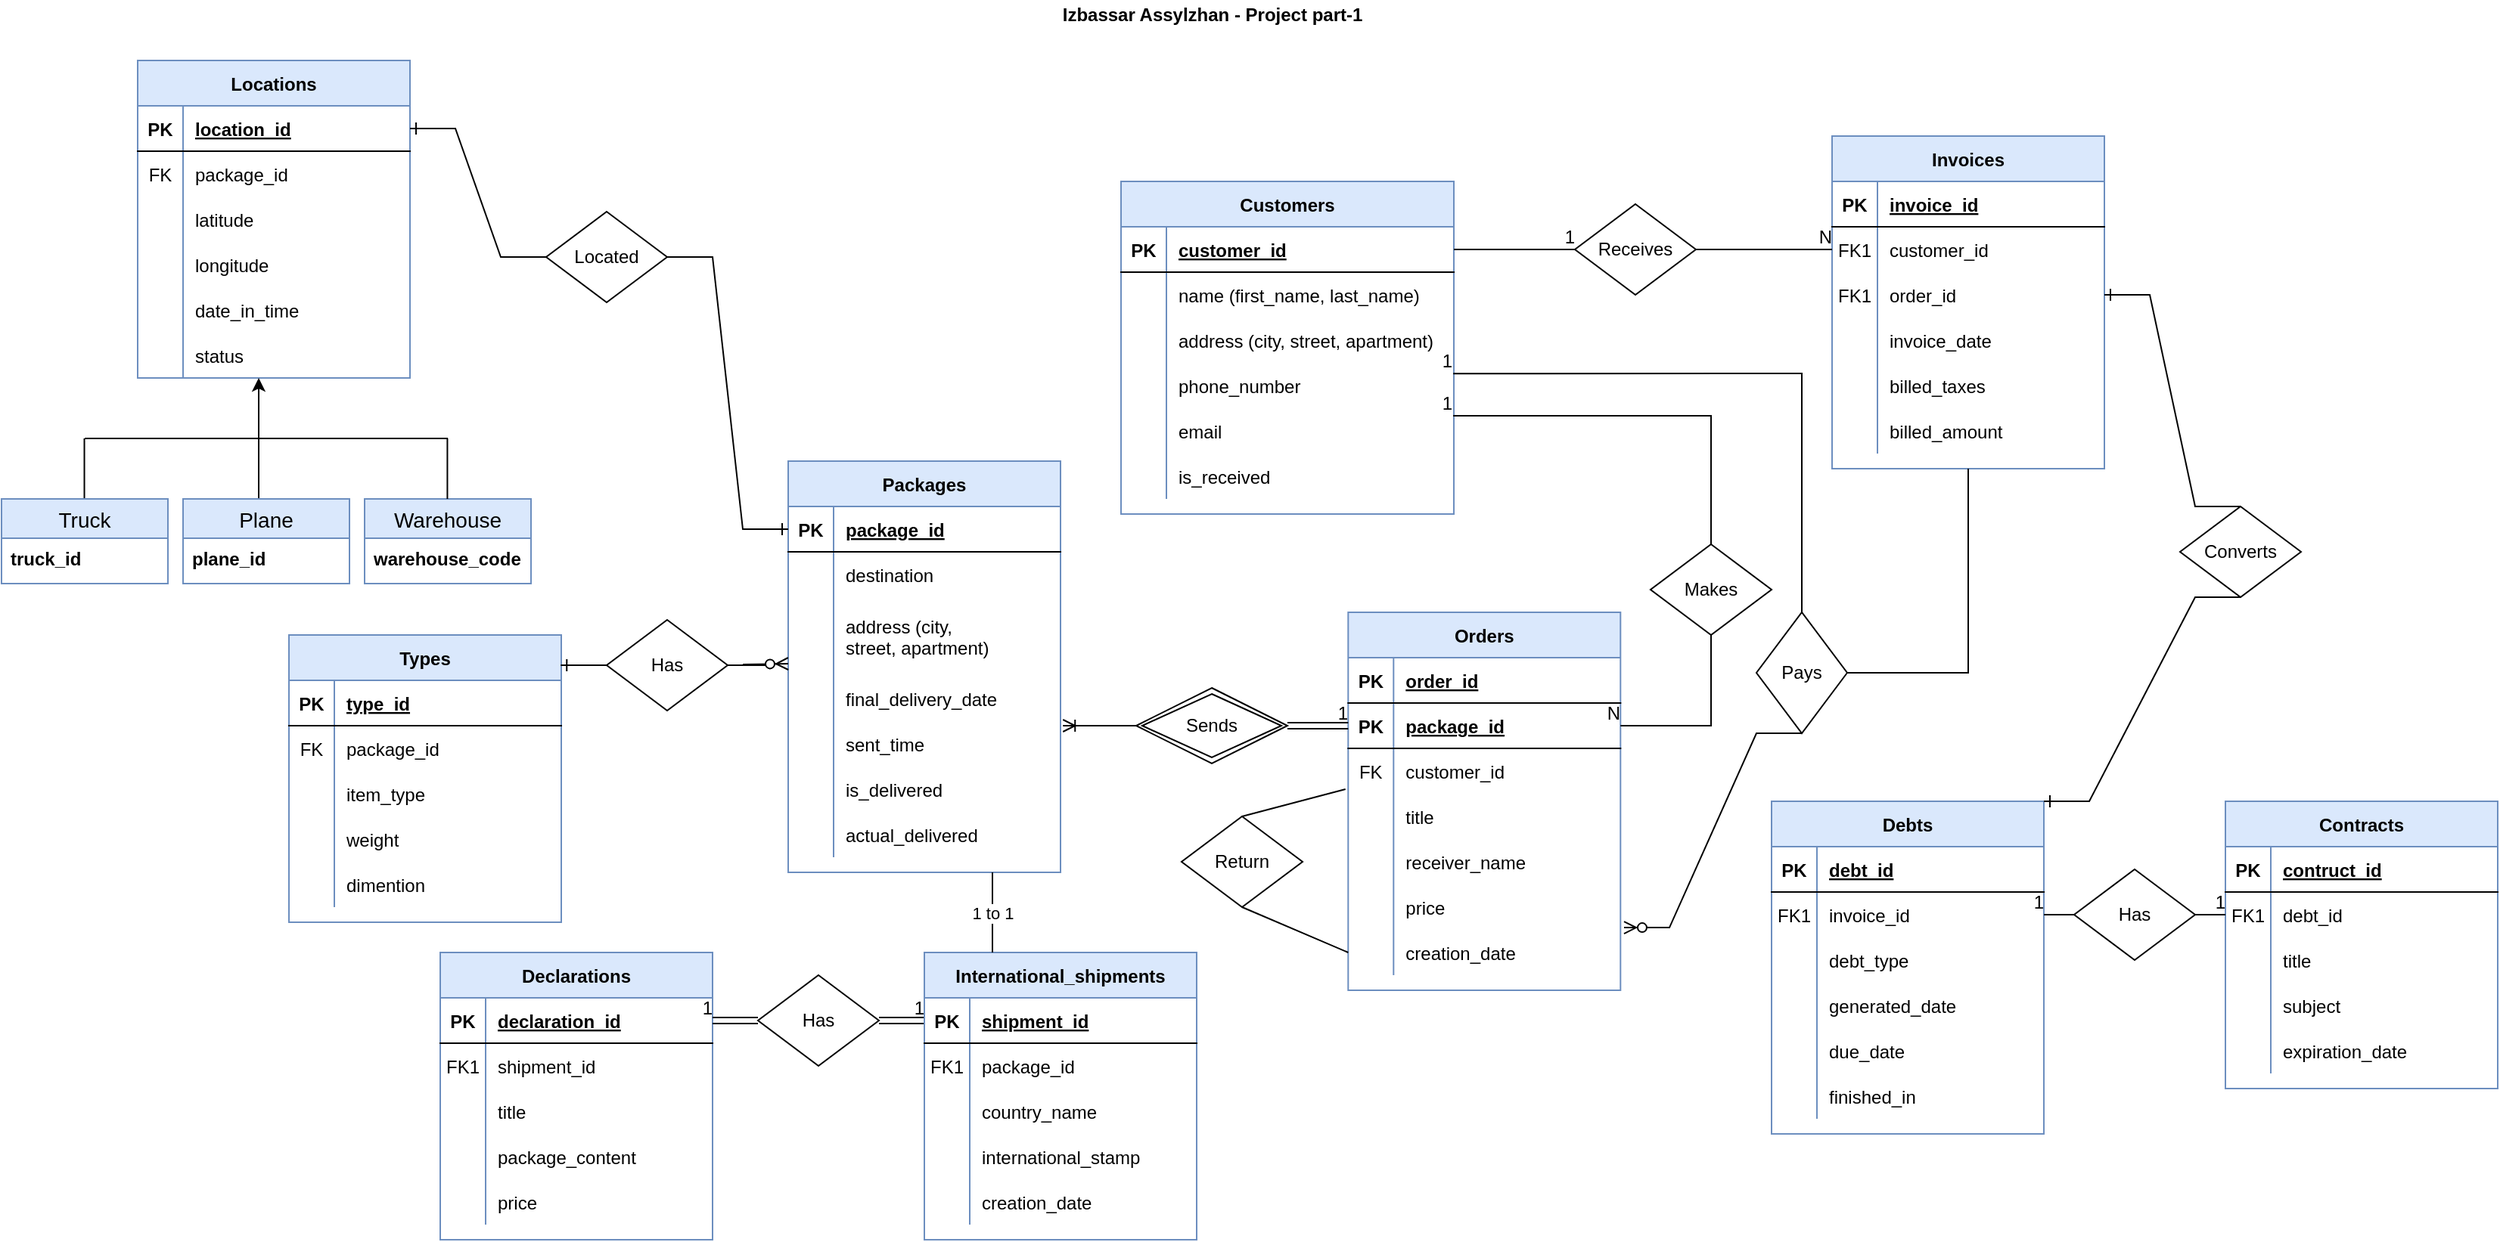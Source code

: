 <mxfile version="15.8.8" type="device"><diagram id="R2lEEEUBdFMjLlhIrx00" name="Page-1"><mxGraphModel dx="2700" dy="1038" grid="1" gridSize="10" guides="1" tooltips="1" connect="1" arrows="1" fold="1" page="1" pageScale="1" pageWidth="850" pageHeight="1100" math="0" shadow="0" extFonts="Permanent Marker^https://fonts.googleapis.com/css?family=Permanent+Marker"><root><mxCell id="0"/><mxCell id="1" parent="0"/><mxCell id="C-vyLk0tnHw3VtMMgP7b-2" value="Orders" style="shape=table;startSize=30;container=1;collapsible=1;childLayout=tableLayout;fixedRows=1;rowLines=0;fontStyle=1;align=center;resizeLast=1;fillColor=#dae8fc;strokeColor=#6c8ebf;" parent="1" vertex="1"><mxGeometry x="80.15" y="545" width="180" height="250" as="geometry"/></mxCell><mxCell id="C-vyLk0tnHw3VtMMgP7b-3" value="" style="shape=partialRectangle;collapsible=0;dropTarget=0;pointerEvents=0;fillColor=none;points=[[0,0.5],[1,0.5]];portConstraint=eastwest;top=0;left=0;right=0;bottom=1;" parent="C-vyLk0tnHw3VtMMgP7b-2" vertex="1"><mxGeometry y="30" width="180" height="30" as="geometry"/></mxCell><mxCell id="C-vyLk0tnHw3VtMMgP7b-4" value="PK" style="shape=partialRectangle;overflow=hidden;connectable=0;fillColor=none;top=0;left=0;bottom=0;right=0;fontStyle=1;" parent="C-vyLk0tnHw3VtMMgP7b-3" vertex="1"><mxGeometry width="30" height="30" as="geometry"><mxRectangle width="30" height="30" as="alternateBounds"/></mxGeometry></mxCell><mxCell id="C-vyLk0tnHw3VtMMgP7b-5" value="order_id" style="shape=partialRectangle;overflow=hidden;connectable=0;fillColor=none;top=0;left=0;bottom=0;right=0;align=left;spacingLeft=6;fontStyle=5;" parent="C-vyLk0tnHw3VtMMgP7b-3" vertex="1"><mxGeometry x="30" width="150" height="30" as="geometry"><mxRectangle width="150" height="30" as="alternateBounds"/></mxGeometry></mxCell><mxCell id="AVlOX7GUtfWWYxu2hMI_-66" value="" style="shape=partialRectangle;collapsible=0;dropTarget=0;pointerEvents=0;fillColor=none;points=[[0,0.5],[1,0.5]];portConstraint=eastwest;top=0;left=0;right=0;bottom=1;" parent="C-vyLk0tnHw3VtMMgP7b-2" vertex="1"><mxGeometry y="60" width="180" height="30" as="geometry"/></mxCell><mxCell id="AVlOX7GUtfWWYxu2hMI_-67" value="PK" style="shape=partialRectangle;overflow=hidden;connectable=0;fillColor=none;top=0;left=0;bottom=0;right=0;fontStyle=1;" parent="AVlOX7GUtfWWYxu2hMI_-66" vertex="1"><mxGeometry width="30" height="30" as="geometry"><mxRectangle width="30" height="30" as="alternateBounds"/></mxGeometry></mxCell><mxCell id="AVlOX7GUtfWWYxu2hMI_-68" value="package_id" style="shape=partialRectangle;overflow=hidden;connectable=0;fillColor=none;top=0;left=0;bottom=0;right=0;align=left;spacingLeft=6;fontStyle=5;" parent="AVlOX7GUtfWWYxu2hMI_-66" vertex="1"><mxGeometry x="30" width="150" height="30" as="geometry"><mxRectangle width="150" height="30" as="alternateBounds"/></mxGeometry></mxCell><mxCell id="AVlOX7GUtfWWYxu2hMI_-60" value="" style="shape=partialRectangle;collapsible=0;dropTarget=0;pointerEvents=0;fillColor=none;points=[[0,0.5],[1,0.5]];portConstraint=eastwest;top=0;left=0;right=0;bottom=0;" parent="C-vyLk0tnHw3VtMMgP7b-2" vertex="1"><mxGeometry y="90" width="180" height="30" as="geometry"/></mxCell><mxCell id="AVlOX7GUtfWWYxu2hMI_-61" value="FK" style="shape=partialRectangle;overflow=hidden;connectable=0;fillColor=none;top=0;left=0;bottom=0;right=0;" parent="AVlOX7GUtfWWYxu2hMI_-60" vertex="1"><mxGeometry width="30" height="30" as="geometry"><mxRectangle width="30" height="30" as="alternateBounds"/></mxGeometry></mxCell><mxCell id="AVlOX7GUtfWWYxu2hMI_-62" value="customer_id" style="shape=partialRectangle;overflow=hidden;connectable=0;fillColor=none;top=0;left=0;bottom=0;right=0;align=left;spacingLeft=6;" parent="AVlOX7GUtfWWYxu2hMI_-60" vertex="1"><mxGeometry x="30" width="150" height="30" as="geometry"><mxRectangle width="150" height="30" as="alternateBounds"/></mxGeometry></mxCell><mxCell id="FoudosX0jn9Lhjo04dDZ-4" value="" style="shape=partialRectangle;collapsible=0;dropTarget=0;pointerEvents=0;fillColor=none;points=[[0,0.5],[1,0.5]];portConstraint=eastwest;top=0;left=0;right=0;bottom=0;" vertex="1" parent="C-vyLk0tnHw3VtMMgP7b-2"><mxGeometry y="120" width="180" height="30" as="geometry"/></mxCell><mxCell id="FoudosX0jn9Lhjo04dDZ-5" value="" style="shape=partialRectangle;overflow=hidden;connectable=0;fillColor=none;top=0;left=0;bottom=0;right=0;" vertex="1" parent="FoudosX0jn9Lhjo04dDZ-4"><mxGeometry width="30" height="30" as="geometry"><mxRectangle width="30" height="30" as="alternateBounds"/></mxGeometry></mxCell><mxCell id="FoudosX0jn9Lhjo04dDZ-6" value="title" style="shape=partialRectangle;overflow=hidden;connectable=0;fillColor=none;top=0;left=0;bottom=0;right=0;align=left;spacingLeft=6;" vertex="1" parent="FoudosX0jn9Lhjo04dDZ-4"><mxGeometry x="30" width="150" height="30" as="geometry"><mxRectangle width="150" height="30" as="alternateBounds"/></mxGeometry></mxCell><mxCell id="TQpooQZWCoqT2thPUXSw-13" value="" style="shape=partialRectangle;collapsible=0;dropTarget=0;pointerEvents=0;fillColor=none;points=[[0,0.5],[1,0.5]];portConstraint=eastwest;top=0;left=0;right=0;bottom=0;" parent="C-vyLk0tnHw3VtMMgP7b-2" vertex="1"><mxGeometry y="150" width="180" height="30" as="geometry"/></mxCell><mxCell id="TQpooQZWCoqT2thPUXSw-14" value="" style="shape=partialRectangle;overflow=hidden;connectable=0;fillColor=none;top=0;left=0;bottom=0;right=0;" parent="TQpooQZWCoqT2thPUXSw-13" vertex="1"><mxGeometry width="30" height="30" as="geometry"><mxRectangle width="30" height="30" as="alternateBounds"/></mxGeometry></mxCell><mxCell id="TQpooQZWCoqT2thPUXSw-15" value="receiver_name" style="shape=partialRectangle;overflow=hidden;connectable=0;fillColor=none;top=0;left=0;bottom=0;right=0;align=left;spacingLeft=6;" parent="TQpooQZWCoqT2thPUXSw-13" vertex="1"><mxGeometry x="30" width="150" height="30" as="geometry"><mxRectangle width="150" height="30" as="alternateBounds"/></mxGeometry></mxCell><mxCell id="TQpooQZWCoqT2thPUXSw-19" value="" style="shape=partialRectangle;collapsible=0;dropTarget=0;pointerEvents=0;fillColor=none;points=[[0,0.5],[1,0.5]];portConstraint=eastwest;top=0;left=0;right=0;bottom=0;" parent="C-vyLk0tnHw3VtMMgP7b-2" vertex="1"><mxGeometry y="180" width="180" height="30" as="geometry"/></mxCell><mxCell id="TQpooQZWCoqT2thPUXSw-20" value="" style="shape=partialRectangle;overflow=hidden;connectable=0;fillColor=none;top=0;left=0;bottom=0;right=0;" parent="TQpooQZWCoqT2thPUXSw-19" vertex="1"><mxGeometry width="30" height="30" as="geometry"><mxRectangle width="30" height="30" as="alternateBounds"/></mxGeometry></mxCell><mxCell id="TQpooQZWCoqT2thPUXSw-21" value="price" style="shape=partialRectangle;overflow=hidden;connectable=0;fillColor=none;top=0;left=0;bottom=0;right=0;align=left;spacingLeft=6;" parent="TQpooQZWCoqT2thPUXSw-19" vertex="1"><mxGeometry x="30" width="150" height="30" as="geometry"><mxRectangle width="150" height="30" as="alternateBounds"/></mxGeometry></mxCell><mxCell id="C-vyLk0tnHw3VtMMgP7b-9" value="" style="shape=partialRectangle;collapsible=0;dropTarget=0;pointerEvents=0;fillColor=none;points=[[0,0.5],[1,0.5]];portConstraint=eastwest;top=0;left=0;right=0;bottom=0;" parent="C-vyLk0tnHw3VtMMgP7b-2" vertex="1"><mxGeometry y="210" width="180" height="30" as="geometry"/></mxCell><mxCell id="C-vyLk0tnHw3VtMMgP7b-10" value="" style="shape=partialRectangle;overflow=hidden;connectable=0;fillColor=none;top=0;left=0;bottom=0;right=0;" parent="C-vyLk0tnHw3VtMMgP7b-9" vertex="1"><mxGeometry width="30" height="30" as="geometry"><mxRectangle width="30" height="30" as="alternateBounds"/></mxGeometry></mxCell><mxCell id="C-vyLk0tnHw3VtMMgP7b-11" value="creation_date" style="shape=partialRectangle;overflow=hidden;connectable=0;fillColor=none;top=0;left=0;bottom=0;right=0;align=left;spacingLeft=6;" parent="C-vyLk0tnHw3VtMMgP7b-9" vertex="1"><mxGeometry x="30" width="150" height="30" as="geometry"><mxRectangle width="150" height="30" as="alternateBounds"/></mxGeometry></mxCell><mxCell id="C-vyLk0tnHw3VtMMgP7b-23" value="Customers" style="shape=table;startSize=30;container=1;collapsible=1;childLayout=tableLayout;fixedRows=1;rowLines=0;fontStyle=1;align=center;resizeLast=1;fillColor=#dae8fc;strokeColor=#6c8ebf;" parent="1" vertex="1"><mxGeometry x="-70" y="260" width="220" height="220" as="geometry"/></mxCell><mxCell id="C-vyLk0tnHw3VtMMgP7b-24" value="" style="shape=partialRectangle;collapsible=0;dropTarget=0;pointerEvents=0;fillColor=none;points=[[0,0.5],[1,0.5]];portConstraint=eastwest;top=0;left=0;right=0;bottom=1;" parent="C-vyLk0tnHw3VtMMgP7b-23" vertex="1"><mxGeometry y="30" width="220" height="30" as="geometry"/></mxCell><mxCell id="C-vyLk0tnHw3VtMMgP7b-25" value="PK" style="shape=partialRectangle;overflow=hidden;connectable=0;fillColor=none;top=0;left=0;bottom=0;right=0;fontStyle=1;" parent="C-vyLk0tnHw3VtMMgP7b-24" vertex="1"><mxGeometry width="30" height="30" as="geometry"><mxRectangle width="30" height="30" as="alternateBounds"/></mxGeometry></mxCell><mxCell id="C-vyLk0tnHw3VtMMgP7b-26" value="customer_id" style="shape=partialRectangle;overflow=hidden;connectable=0;fillColor=none;top=0;left=0;bottom=0;right=0;align=left;spacingLeft=6;fontStyle=5;" parent="C-vyLk0tnHw3VtMMgP7b-24" vertex="1"><mxGeometry x="30" width="190" height="30" as="geometry"><mxRectangle width="190" height="30" as="alternateBounds"/></mxGeometry></mxCell><mxCell id="FoudosX0jn9Lhjo04dDZ-13" value="" style="shape=partialRectangle;collapsible=0;dropTarget=0;pointerEvents=0;fillColor=none;points=[[0,0.5],[1,0.5]];portConstraint=eastwest;top=0;left=0;right=0;bottom=0;" vertex="1" parent="C-vyLk0tnHw3VtMMgP7b-23"><mxGeometry y="60" width="220" height="30" as="geometry"/></mxCell><mxCell id="FoudosX0jn9Lhjo04dDZ-14" value="" style="shape=partialRectangle;overflow=hidden;connectable=0;fillColor=none;top=0;left=0;bottom=0;right=0;" vertex="1" parent="FoudosX0jn9Lhjo04dDZ-13"><mxGeometry width="30" height="30" as="geometry"><mxRectangle width="30" height="30" as="alternateBounds"/></mxGeometry></mxCell><mxCell id="FoudosX0jn9Lhjo04dDZ-15" value="name (first_name, last_name)" style="shape=partialRectangle;overflow=hidden;connectable=0;fillColor=none;top=0;left=0;bottom=0;right=0;align=left;spacingLeft=6;" vertex="1" parent="FoudosX0jn9Lhjo04dDZ-13"><mxGeometry x="30" width="190" height="30" as="geometry"><mxRectangle width="190" height="30" as="alternateBounds"/></mxGeometry></mxCell><mxCell id="TQpooQZWCoqT2thPUXSw-1" value="" style="shape=partialRectangle;collapsible=0;dropTarget=0;pointerEvents=0;fillColor=none;points=[[0,0.5],[1,0.5]];portConstraint=eastwest;top=0;left=0;right=0;bottom=0;" parent="C-vyLk0tnHw3VtMMgP7b-23" vertex="1"><mxGeometry y="90" width="220" height="30" as="geometry"/></mxCell><mxCell id="TQpooQZWCoqT2thPUXSw-2" value="" style="shape=partialRectangle;overflow=hidden;connectable=0;fillColor=none;top=0;left=0;bottom=0;right=0;" parent="TQpooQZWCoqT2thPUXSw-1" vertex="1"><mxGeometry width="30" height="30" as="geometry"><mxRectangle width="30" height="30" as="alternateBounds"/></mxGeometry></mxCell><mxCell id="TQpooQZWCoqT2thPUXSw-3" value="address (city, street, apartment)" style="shape=partialRectangle;overflow=hidden;connectable=0;fillColor=none;top=0;left=0;bottom=0;right=0;align=left;spacingLeft=6;" parent="TQpooQZWCoqT2thPUXSw-1" vertex="1"><mxGeometry x="30" width="190" height="30" as="geometry"><mxRectangle width="190" height="30" as="alternateBounds"/></mxGeometry></mxCell><mxCell id="TQpooQZWCoqT2thPUXSw-4" value="" style="shape=partialRectangle;collapsible=0;dropTarget=0;pointerEvents=0;fillColor=none;points=[[0,0.5],[1,0.5]];portConstraint=eastwest;top=0;left=0;right=0;bottom=0;" parent="C-vyLk0tnHw3VtMMgP7b-23" vertex="1"><mxGeometry y="120" width="220" height="30" as="geometry"/></mxCell><mxCell id="TQpooQZWCoqT2thPUXSw-5" value="" style="shape=partialRectangle;overflow=hidden;connectable=0;fillColor=none;top=0;left=0;bottom=0;right=0;" parent="TQpooQZWCoqT2thPUXSw-4" vertex="1"><mxGeometry width="30" height="30" as="geometry"><mxRectangle width="30" height="30" as="alternateBounds"/></mxGeometry></mxCell><mxCell id="TQpooQZWCoqT2thPUXSw-6" value="phone_number" style="shape=partialRectangle;overflow=hidden;connectable=0;fillColor=none;top=0;left=0;bottom=0;right=0;align=left;spacingLeft=6;" parent="TQpooQZWCoqT2thPUXSw-4" vertex="1"><mxGeometry x="30" width="190" height="30" as="geometry"><mxRectangle width="190" height="30" as="alternateBounds"/></mxGeometry></mxCell><mxCell id="TQpooQZWCoqT2thPUXSw-7" value="" style="shape=partialRectangle;collapsible=0;dropTarget=0;pointerEvents=0;fillColor=none;points=[[0,0.5],[1,0.5]];portConstraint=eastwest;top=0;left=0;right=0;bottom=0;" parent="C-vyLk0tnHw3VtMMgP7b-23" vertex="1"><mxGeometry y="150" width="220" height="30" as="geometry"/></mxCell><mxCell id="TQpooQZWCoqT2thPUXSw-8" value="" style="shape=partialRectangle;overflow=hidden;connectable=0;fillColor=none;top=0;left=0;bottom=0;right=0;" parent="TQpooQZWCoqT2thPUXSw-7" vertex="1"><mxGeometry width="30" height="30" as="geometry"><mxRectangle width="30" height="30" as="alternateBounds"/></mxGeometry></mxCell><mxCell id="TQpooQZWCoqT2thPUXSw-9" value="email" style="shape=partialRectangle;overflow=hidden;connectable=0;fillColor=none;top=0;left=0;bottom=0;right=0;align=left;spacingLeft=6;" parent="TQpooQZWCoqT2thPUXSw-7" vertex="1"><mxGeometry x="30" width="190" height="30" as="geometry"><mxRectangle width="190" height="30" as="alternateBounds"/></mxGeometry></mxCell><mxCell id="FoudosX0jn9Lhjo04dDZ-36" value="" style="shape=partialRectangle;collapsible=0;dropTarget=0;pointerEvents=0;fillColor=none;points=[[0,0.5],[1,0.5]];portConstraint=eastwest;top=0;left=0;right=0;bottom=0;" vertex="1" parent="C-vyLk0tnHw3VtMMgP7b-23"><mxGeometry y="180" width="220" height="30" as="geometry"/></mxCell><mxCell id="FoudosX0jn9Lhjo04dDZ-37" value="" style="shape=partialRectangle;overflow=hidden;connectable=0;fillColor=none;top=0;left=0;bottom=0;right=0;" vertex="1" parent="FoudosX0jn9Lhjo04dDZ-36"><mxGeometry width="30" height="30" as="geometry"><mxRectangle width="30" height="30" as="alternateBounds"/></mxGeometry></mxCell><mxCell id="FoudosX0jn9Lhjo04dDZ-38" value="is_received" style="shape=partialRectangle;overflow=hidden;connectable=0;fillColor=none;top=0;left=0;bottom=0;right=0;align=left;spacingLeft=6;" vertex="1" parent="FoudosX0jn9Lhjo04dDZ-36"><mxGeometry x="30" width="190" height="30" as="geometry"><mxRectangle width="190" height="30" as="alternateBounds"/></mxGeometry></mxCell><mxCell id="TQpooQZWCoqT2thPUXSw-23" value="Receives" style="shape=rhombus;perimeter=rhombusPerimeter;whiteSpace=wrap;html=1;align=center;" parent="1" vertex="1"><mxGeometry x="230" y="275" width="80" height="60" as="geometry"/></mxCell><mxCell id="TQpooQZWCoqT2thPUXSw-24" value="Pays" style="shape=rhombus;perimeter=rhombusPerimeter;whiteSpace=wrap;html=1;align=center;direction=south;" parent="1" vertex="1"><mxGeometry x="350" y="545" width="60" height="80" as="geometry"/></mxCell><mxCell id="TQpooQZWCoqT2thPUXSw-25" value="Has" style="shape=rhombus;perimeter=rhombusPerimeter;whiteSpace=wrap;html=1;align=center;" parent="1" vertex="1"><mxGeometry x="560" y="715" width="80" height="60" as="geometry"/></mxCell><mxCell id="TQpooQZWCoqT2thPUXSw-26" value="Debts" style="shape=table;startSize=30;container=1;collapsible=1;childLayout=tableLayout;fixedRows=1;rowLines=0;fontStyle=1;align=center;resizeLast=1;fillColor=#dae8fc;strokeColor=#6c8ebf;" parent="1" vertex="1"><mxGeometry x="360" y="670" width="180" height="220" as="geometry"/></mxCell><mxCell id="TQpooQZWCoqT2thPUXSw-27" value="" style="shape=partialRectangle;collapsible=0;dropTarget=0;pointerEvents=0;fillColor=none;top=0;left=0;bottom=1;right=0;points=[[0,0.5],[1,0.5]];portConstraint=eastwest;" parent="TQpooQZWCoqT2thPUXSw-26" vertex="1"><mxGeometry y="30" width="180" height="30" as="geometry"/></mxCell><mxCell id="TQpooQZWCoqT2thPUXSw-28" value="PK" style="shape=partialRectangle;connectable=0;fillColor=none;top=0;left=0;bottom=0;right=0;fontStyle=1;overflow=hidden;" parent="TQpooQZWCoqT2thPUXSw-27" vertex="1"><mxGeometry width="30" height="30" as="geometry"><mxRectangle width="30" height="30" as="alternateBounds"/></mxGeometry></mxCell><mxCell id="TQpooQZWCoqT2thPUXSw-29" value="debt_id" style="shape=partialRectangle;connectable=0;fillColor=none;top=0;left=0;bottom=0;right=0;align=left;spacingLeft=6;fontStyle=5;overflow=hidden;" parent="TQpooQZWCoqT2thPUXSw-27" vertex="1"><mxGeometry x="30" width="150" height="30" as="geometry"><mxRectangle width="150" height="30" as="alternateBounds"/></mxGeometry></mxCell><mxCell id="TQpooQZWCoqT2thPUXSw-30" value="" style="shape=partialRectangle;collapsible=0;dropTarget=0;pointerEvents=0;fillColor=none;top=0;left=0;bottom=0;right=0;points=[[0,0.5],[1,0.5]];portConstraint=eastwest;" parent="TQpooQZWCoqT2thPUXSw-26" vertex="1"><mxGeometry y="60" width="180" height="30" as="geometry"/></mxCell><mxCell id="TQpooQZWCoqT2thPUXSw-31" value="FK1" style="shape=partialRectangle;connectable=0;fillColor=none;top=0;left=0;bottom=0;right=0;editable=1;overflow=hidden;" parent="TQpooQZWCoqT2thPUXSw-30" vertex="1"><mxGeometry width="30" height="30" as="geometry"><mxRectangle width="30" height="30" as="alternateBounds"/></mxGeometry></mxCell><mxCell id="TQpooQZWCoqT2thPUXSw-32" value="invoice_id" style="shape=partialRectangle;connectable=0;fillColor=none;top=0;left=0;bottom=0;right=0;align=left;spacingLeft=6;overflow=hidden;" parent="TQpooQZWCoqT2thPUXSw-30" vertex="1"><mxGeometry x="30" width="150" height="30" as="geometry"><mxRectangle width="150" height="30" as="alternateBounds"/></mxGeometry></mxCell><mxCell id="AVlOX7GUtfWWYxu2hMI_-54" value="" style="shape=partialRectangle;collapsible=0;dropTarget=0;pointerEvents=0;fillColor=none;top=0;left=0;bottom=0;right=0;points=[[0,0.5],[1,0.5]];portConstraint=eastwest;" parent="TQpooQZWCoqT2thPUXSw-26" vertex="1"><mxGeometry y="90" width="180" height="30" as="geometry"/></mxCell><mxCell id="AVlOX7GUtfWWYxu2hMI_-55" value="" style="shape=partialRectangle;connectable=0;fillColor=none;top=0;left=0;bottom=0;right=0;editable=1;overflow=hidden;" parent="AVlOX7GUtfWWYxu2hMI_-54" vertex="1"><mxGeometry width="30" height="30" as="geometry"><mxRectangle width="30" height="30" as="alternateBounds"/></mxGeometry></mxCell><mxCell id="AVlOX7GUtfWWYxu2hMI_-56" value="debt_type" style="shape=partialRectangle;connectable=0;fillColor=none;top=0;left=0;bottom=0;right=0;align=left;spacingLeft=6;overflow=hidden;" parent="AVlOX7GUtfWWYxu2hMI_-54" vertex="1"><mxGeometry x="30" width="150" height="30" as="geometry"><mxRectangle width="150" height="30" as="alternateBounds"/></mxGeometry></mxCell><mxCell id="TQpooQZWCoqT2thPUXSw-33" value="" style="shape=partialRectangle;collapsible=0;dropTarget=0;pointerEvents=0;fillColor=none;top=0;left=0;bottom=0;right=0;points=[[0,0.5],[1,0.5]];portConstraint=eastwest;" parent="TQpooQZWCoqT2thPUXSw-26" vertex="1"><mxGeometry y="120" width="180" height="30" as="geometry"/></mxCell><mxCell id="TQpooQZWCoqT2thPUXSw-34" value="" style="shape=partialRectangle;connectable=0;fillColor=none;top=0;left=0;bottom=0;right=0;editable=1;overflow=hidden;" parent="TQpooQZWCoqT2thPUXSw-33" vertex="1"><mxGeometry width="30" height="30" as="geometry"><mxRectangle width="30" height="30" as="alternateBounds"/></mxGeometry></mxCell><mxCell id="TQpooQZWCoqT2thPUXSw-35" value="generated_date" style="shape=partialRectangle;connectable=0;fillColor=none;top=0;left=0;bottom=0;right=0;align=left;spacingLeft=6;overflow=hidden;" parent="TQpooQZWCoqT2thPUXSw-33" vertex="1"><mxGeometry x="30" width="150" height="30" as="geometry"><mxRectangle width="150" height="30" as="alternateBounds"/></mxGeometry></mxCell><mxCell id="TQpooQZWCoqT2thPUXSw-36" value="" style="shape=partialRectangle;collapsible=0;dropTarget=0;pointerEvents=0;fillColor=none;top=0;left=0;bottom=0;right=0;points=[[0,0.5],[1,0.5]];portConstraint=eastwest;" parent="TQpooQZWCoqT2thPUXSw-26" vertex="1"><mxGeometry y="150" width="180" height="30" as="geometry"/></mxCell><mxCell id="TQpooQZWCoqT2thPUXSw-37" value="" style="shape=partialRectangle;connectable=0;fillColor=none;top=0;left=0;bottom=0;right=0;editable=1;overflow=hidden;" parent="TQpooQZWCoqT2thPUXSw-36" vertex="1"><mxGeometry width="30" height="30" as="geometry"><mxRectangle width="30" height="30" as="alternateBounds"/></mxGeometry></mxCell><mxCell id="TQpooQZWCoqT2thPUXSw-38" value="due_date" style="shape=partialRectangle;connectable=0;fillColor=none;top=0;left=0;bottom=0;right=0;align=left;spacingLeft=6;overflow=hidden;" parent="TQpooQZWCoqT2thPUXSw-36" vertex="1"><mxGeometry x="30" width="150" height="30" as="geometry"><mxRectangle width="150" height="30" as="alternateBounds"/></mxGeometry></mxCell><mxCell id="TQpooQZWCoqT2thPUXSw-263" value="" style="shape=partialRectangle;collapsible=0;dropTarget=0;pointerEvents=0;fillColor=none;top=0;left=0;bottom=0;right=0;points=[[0,0.5],[1,0.5]];portConstraint=eastwest;" parent="TQpooQZWCoqT2thPUXSw-26" vertex="1"><mxGeometry y="180" width="180" height="30" as="geometry"/></mxCell><mxCell id="TQpooQZWCoqT2thPUXSw-264" value="" style="shape=partialRectangle;connectable=0;fillColor=none;top=0;left=0;bottom=0;right=0;editable=1;overflow=hidden;" parent="TQpooQZWCoqT2thPUXSw-263" vertex="1"><mxGeometry width="30" height="30" as="geometry"><mxRectangle width="30" height="30" as="alternateBounds"/></mxGeometry></mxCell><mxCell id="TQpooQZWCoqT2thPUXSw-265" value="finished_in" style="shape=partialRectangle;connectable=0;fillColor=none;top=0;left=0;bottom=0;right=0;align=left;spacingLeft=6;overflow=hidden;" parent="TQpooQZWCoqT2thPUXSw-263" vertex="1"><mxGeometry x="30" width="150" height="30" as="geometry"><mxRectangle width="150" height="30" as="alternateBounds"/></mxGeometry></mxCell><mxCell id="TQpooQZWCoqT2thPUXSw-39" value="Contracts" style="shape=table;startSize=30;container=1;collapsible=1;childLayout=tableLayout;fixedRows=1;rowLines=0;fontStyle=1;align=center;resizeLast=1;fillColor=#dae8fc;strokeColor=#6c8ebf;" parent="1" vertex="1"><mxGeometry x="660" y="670" width="180" height="190" as="geometry"/></mxCell><mxCell id="TQpooQZWCoqT2thPUXSw-40" value="" style="shape=partialRectangle;collapsible=0;dropTarget=0;pointerEvents=0;fillColor=none;top=0;left=0;bottom=1;right=0;points=[[0,0.5],[1,0.5]];portConstraint=eastwest;" parent="TQpooQZWCoqT2thPUXSw-39" vertex="1"><mxGeometry y="30" width="180" height="30" as="geometry"/></mxCell><mxCell id="TQpooQZWCoqT2thPUXSw-41" value="PK" style="shape=partialRectangle;connectable=0;fillColor=none;top=0;left=0;bottom=0;right=0;fontStyle=1;overflow=hidden;" parent="TQpooQZWCoqT2thPUXSw-40" vertex="1"><mxGeometry width="30" height="30" as="geometry"><mxRectangle width="30" height="30" as="alternateBounds"/></mxGeometry></mxCell><mxCell id="TQpooQZWCoqT2thPUXSw-42" value="contruct_id" style="shape=partialRectangle;connectable=0;fillColor=none;top=0;left=0;bottom=0;right=0;align=left;spacingLeft=6;fontStyle=5;overflow=hidden;" parent="TQpooQZWCoqT2thPUXSw-40" vertex="1"><mxGeometry x="30" width="150" height="30" as="geometry"><mxRectangle width="150" height="30" as="alternateBounds"/></mxGeometry></mxCell><mxCell id="TQpooQZWCoqT2thPUXSw-43" value="" style="shape=partialRectangle;collapsible=0;dropTarget=0;pointerEvents=0;fillColor=none;top=0;left=0;bottom=0;right=0;points=[[0,0.5],[1,0.5]];portConstraint=eastwest;" parent="TQpooQZWCoqT2thPUXSw-39" vertex="1"><mxGeometry y="60" width="180" height="30" as="geometry"/></mxCell><mxCell id="TQpooQZWCoqT2thPUXSw-44" value="FK1" style="shape=partialRectangle;connectable=0;fillColor=none;top=0;left=0;bottom=0;right=0;editable=1;overflow=hidden;" parent="TQpooQZWCoqT2thPUXSw-43" vertex="1"><mxGeometry width="30" height="30" as="geometry"><mxRectangle width="30" height="30" as="alternateBounds"/></mxGeometry></mxCell><mxCell id="TQpooQZWCoqT2thPUXSw-45" value="debt_id" style="shape=partialRectangle;connectable=0;fillColor=none;top=0;left=0;bottom=0;right=0;align=left;spacingLeft=6;overflow=hidden;" parent="TQpooQZWCoqT2thPUXSw-43" vertex="1"><mxGeometry x="30" width="150" height="30" as="geometry"><mxRectangle width="150" height="30" as="alternateBounds"/></mxGeometry></mxCell><mxCell id="TQpooQZWCoqT2thPUXSw-251" value="" style="shape=partialRectangle;collapsible=0;dropTarget=0;pointerEvents=0;fillColor=none;top=0;left=0;bottom=0;right=0;points=[[0,0.5],[1,0.5]];portConstraint=eastwest;" parent="TQpooQZWCoqT2thPUXSw-39" vertex="1"><mxGeometry y="90" width="180" height="30" as="geometry"/></mxCell><mxCell id="TQpooQZWCoqT2thPUXSw-252" value="" style="shape=partialRectangle;connectable=0;fillColor=none;top=0;left=0;bottom=0;right=0;editable=1;overflow=hidden;" parent="TQpooQZWCoqT2thPUXSw-251" vertex="1"><mxGeometry width="30" height="30" as="geometry"><mxRectangle width="30" height="30" as="alternateBounds"/></mxGeometry></mxCell><mxCell id="TQpooQZWCoqT2thPUXSw-253" value="title" style="shape=partialRectangle;connectable=0;fillColor=none;top=0;left=0;bottom=0;right=0;align=left;spacingLeft=6;overflow=hidden;" parent="TQpooQZWCoqT2thPUXSw-251" vertex="1"><mxGeometry x="30" width="150" height="30" as="geometry"><mxRectangle width="150" height="30" as="alternateBounds"/></mxGeometry></mxCell><mxCell id="TQpooQZWCoqT2thPUXSw-248" value="" style="shape=partialRectangle;collapsible=0;dropTarget=0;pointerEvents=0;fillColor=none;top=0;left=0;bottom=0;right=0;points=[[0,0.5],[1,0.5]];portConstraint=eastwest;" parent="TQpooQZWCoqT2thPUXSw-39" vertex="1"><mxGeometry y="120" width="180" height="30" as="geometry"/></mxCell><mxCell id="TQpooQZWCoqT2thPUXSw-249" value="" style="shape=partialRectangle;connectable=0;fillColor=none;top=0;left=0;bottom=0;right=0;editable=1;overflow=hidden;" parent="TQpooQZWCoqT2thPUXSw-248" vertex="1"><mxGeometry width="30" height="30" as="geometry"><mxRectangle width="30" height="30" as="alternateBounds"/></mxGeometry></mxCell><mxCell id="TQpooQZWCoqT2thPUXSw-250" value="subject" style="shape=partialRectangle;connectable=0;fillColor=none;top=0;left=0;bottom=0;right=0;align=left;spacingLeft=6;overflow=hidden;" parent="TQpooQZWCoqT2thPUXSw-248" vertex="1"><mxGeometry x="30" width="150" height="30" as="geometry"><mxRectangle width="150" height="30" as="alternateBounds"/></mxGeometry></mxCell><mxCell id="TQpooQZWCoqT2thPUXSw-46" value="" style="shape=partialRectangle;collapsible=0;dropTarget=0;pointerEvents=0;fillColor=none;top=0;left=0;bottom=0;right=0;points=[[0,0.5],[1,0.5]];portConstraint=eastwest;" parent="TQpooQZWCoqT2thPUXSw-39" vertex="1"><mxGeometry y="150" width="180" height="30" as="geometry"/></mxCell><mxCell id="TQpooQZWCoqT2thPUXSw-47" value="" style="shape=partialRectangle;connectable=0;fillColor=none;top=0;left=0;bottom=0;right=0;editable=1;overflow=hidden;" parent="TQpooQZWCoqT2thPUXSw-46" vertex="1"><mxGeometry width="30" height="30" as="geometry"><mxRectangle width="30" height="30" as="alternateBounds"/></mxGeometry></mxCell><mxCell id="TQpooQZWCoqT2thPUXSw-48" value="expiration_date" style="shape=partialRectangle;connectable=0;fillColor=none;top=0;left=0;bottom=0;right=0;align=left;spacingLeft=6;overflow=hidden;" parent="TQpooQZWCoqT2thPUXSw-46" vertex="1"><mxGeometry x="30" width="150" height="30" as="geometry"><mxRectangle width="150" height="30" as="alternateBounds"/></mxGeometry></mxCell><mxCell id="TQpooQZWCoqT2thPUXSw-64" value="Makes" style="shape=rhombus;perimeter=rhombusPerimeter;whiteSpace=wrap;html=1;align=center;direction=east;" parent="1" vertex="1"><mxGeometry x="280" y="500" width="80" height="60" as="geometry"/></mxCell><mxCell id="TQpooQZWCoqT2thPUXSw-66" value="Invoices" style="shape=table;startSize=30;container=1;collapsible=1;childLayout=tableLayout;fixedRows=1;rowLines=0;fontStyle=1;align=center;resizeLast=1;fillColor=#dae8fc;strokeColor=#6c8ebf;" parent="1" vertex="1"><mxGeometry x="400" y="230" width="180" height="220" as="geometry"/></mxCell><mxCell id="TQpooQZWCoqT2thPUXSw-67" value="" style="shape=partialRectangle;collapsible=0;dropTarget=0;pointerEvents=0;fillColor=none;top=0;left=0;bottom=1;right=0;points=[[0,0.5],[1,0.5]];portConstraint=eastwest;" parent="TQpooQZWCoqT2thPUXSw-66" vertex="1"><mxGeometry y="30" width="180" height="30" as="geometry"/></mxCell><mxCell id="TQpooQZWCoqT2thPUXSw-68" value="PK" style="shape=partialRectangle;connectable=0;fillColor=none;top=0;left=0;bottom=0;right=0;fontStyle=1;overflow=hidden;" parent="TQpooQZWCoqT2thPUXSw-67" vertex="1"><mxGeometry width="30" height="30" as="geometry"><mxRectangle width="30" height="30" as="alternateBounds"/></mxGeometry></mxCell><mxCell id="TQpooQZWCoqT2thPUXSw-69" value="invoice_id" style="shape=partialRectangle;connectable=0;fillColor=none;top=0;left=0;bottom=0;right=0;align=left;spacingLeft=6;fontStyle=5;overflow=hidden;" parent="TQpooQZWCoqT2thPUXSw-67" vertex="1"><mxGeometry x="30" width="150" height="30" as="geometry"><mxRectangle width="150" height="30" as="alternateBounds"/></mxGeometry></mxCell><mxCell id="TQpooQZWCoqT2thPUXSw-260" value="" style="shape=partialRectangle;collapsible=0;dropTarget=0;pointerEvents=0;fillColor=none;top=0;left=0;bottom=0;right=0;points=[[0,0.5],[1,0.5]];portConstraint=eastwest;" parent="TQpooQZWCoqT2thPUXSw-66" vertex="1"><mxGeometry y="60" width="180" height="30" as="geometry"/></mxCell><mxCell id="TQpooQZWCoqT2thPUXSw-261" value="FK1" style="shape=partialRectangle;connectable=0;fillColor=none;top=0;left=0;bottom=0;right=0;editable=1;overflow=hidden;" parent="TQpooQZWCoqT2thPUXSw-260" vertex="1"><mxGeometry width="30" height="30" as="geometry"><mxRectangle width="30" height="30" as="alternateBounds"/></mxGeometry></mxCell><mxCell id="TQpooQZWCoqT2thPUXSw-262" value="customer_id" style="shape=partialRectangle;connectable=0;fillColor=none;top=0;left=0;bottom=0;right=0;align=left;spacingLeft=6;overflow=hidden;" parent="TQpooQZWCoqT2thPUXSw-260" vertex="1"><mxGeometry x="30" width="150" height="30" as="geometry"><mxRectangle width="150" height="30" as="alternateBounds"/></mxGeometry></mxCell><mxCell id="AVlOX7GUtfWWYxu2hMI_-51" value="" style="shape=partialRectangle;collapsible=0;dropTarget=0;pointerEvents=0;fillColor=none;top=0;left=0;bottom=0;right=0;points=[[0,0.5],[1,0.5]];portConstraint=eastwest;" parent="TQpooQZWCoqT2thPUXSw-66" vertex="1"><mxGeometry y="90" width="180" height="30" as="geometry"/></mxCell><mxCell id="AVlOX7GUtfWWYxu2hMI_-52" value="FK1" style="shape=partialRectangle;connectable=0;fillColor=none;top=0;left=0;bottom=0;right=0;editable=1;overflow=hidden;" parent="AVlOX7GUtfWWYxu2hMI_-51" vertex="1"><mxGeometry width="30" height="30" as="geometry"><mxRectangle width="30" height="30" as="alternateBounds"/></mxGeometry></mxCell><mxCell id="AVlOX7GUtfWWYxu2hMI_-53" value="order_id" style="shape=partialRectangle;connectable=0;fillColor=none;top=0;left=0;bottom=0;right=0;align=left;spacingLeft=6;overflow=hidden;" parent="AVlOX7GUtfWWYxu2hMI_-51" vertex="1"><mxGeometry x="30" width="150" height="30" as="geometry"><mxRectangle width="150" height="30" as="alternateBounds"/></mxGeometry></mxCell><mxCell id="AVlOX7GUtfWWYxu2hMI_-48" value="" style="shape=partialRectangle;collapsible=0;dropTarget=0;pointerEvents=0;fillColor=none;top=0;left=0;bottom=0;right=0;points=[[0,0.5],[1,0.5]];portConstraint=eastwest;" parent="TQpooQZWCoqT2thPUXSw-66" vertex="1"><mxGeometry y="120" width="180" height="30" as="geometry"/></mxCell><mxCell id="AVlOX7GUtfWWYxu2hMI_-49" value="" style="shape=partialRectangle;connectable=0;fillColor=none;top=0;left=0;bottom=0;right=0;editable=1;overflow=hidden;" parent="AVlOX7GUtfWWYxu2hMI_-48" vertex="1"><mxGeometry width="30" height="30" as="geometry"><mxRectangle width="30" height="30" as="alternateBounds"/></mxGeometry></mxCell><mxCell id="AVlOX7GUtfWWYxu2hMI_-50" value="invoice_date" style="shape=partialRectangle;connectable=0;fillColor=none;top=0;left=0;bottom=0;right=0;align=left;spacingLeft=6;overflow=hidden;" parent="AVlOX7GUtfWWYxu2hMI_-48" vertex="1"><mxGeometry x="30" width="150" height="30" as="geometry"><mxRectangle width="150" height="30" as="alternateBounds"/></mxGeometry></mxCell><mxCell id="TQpooQZWCoqT2thPUXSw-73" value="" style="shape=partialRectangle;collapsible=0;dropTarget=0;pointerEvents=0;fillColor=none;top=0;left=0;bottom=0;right=0;points=[[0,0.5],[1,0.5]];portConstraint=eastwest;" parent="TQpooQZWCoqT2thPUXSw-66" vertex="1"><mxGeometry y="150" width="180" height="30" as="geometry"/></mxCell><mxCell id="TQpooQZWCoqT2thPUXSw-74" value="" style="shape=partialRectangle;connectable=0;fillColor=none;top=0;left=0;bottom=0;right=0;editable=1;overflow=hidden;" parent="TQpooQZWCoqT2thPUXSw-73" vertex="1"><mxGeometry width="30" height="30" as="geometry"><mxRectangle width="30" height="30" as="alternateBounds"/></mxGeometry></mxCell><mxCell id="TQpooQZWCoqT2thPUXSw-75" value="billed_taxes" style="shape=partialRectangle;connectable=0;fillColor=none;top=0;left=0;bottom=0;right=0;align=left;spacingLeft=6;overflow=hidden;" parent="TQpooQZWCoqT2thPUXSw-73" vertex="1"><mxGeometry x="30" width="150" height="30" as="geometry"><mxRectangle width="150" height="30" as="alternateBounds"/></mxGeometry></mxCell><mxCell id="TQpooQZWCoqT2thPUXSw-76" value="" style="shape=partialRectangle;collapsible=0;dropTarget=0;pointerEvents=0;fillColor=none;top=0;left=0;bottom=0;right=0;points=[[0,0.5],[1,0.5]];portConstraint=eastwest;" parent="TQpooQZWCoqT2thPUXSw-66" vertex="1"><mxGeometry y="180" width="180" height="30" as="geometry"/></mxCell><mxCell id="TQpooQZWCoqT2thPUXSw-77" value="" style="shape=partialRectangle;connectable=0;fillColor=none;top=0;left=0;bottom=0;right=0;editable=1;overflow=hidden;" parent="TQpooQZWCoqT2thPUXSw-76" vertex="1"><mxGeometry width="30" height="30" as="geometry"><mxRectangle width="30" height="30" as="alternateBounds"/></mxGeometry></mxCell><mxCell id="TQpooQZWCoqT2thPUXSw-78" value="billed_amount" style="shape=partialRectangle;connectable=0;fillColor=none;top=0;left=0;bottom=0;right=0;align=left;spacingLeft=6;overflow=hidden;" parent="TQpooQZWCoqT2thPUXSw-76" vertex="1"><mxGeometry x="30" width="150" height="30" as="geometry"><mxRectangle width="150" height="30" as="alternateBounds"/></mxGeometry></mxCell><mxCell id="TQpooQZWCoqT2thPUXSw-118" value="Packages" style="shape=table;startSize=30;container=1;collapsible=1;childLayout=tableLayout;fixedRows=1;rowLines=0;fontStyle=1;align=center;resizeLast=1;fillColor=#dae8fc;strokeColor=#6c8ebf;" parent="1" vertex="1"><mxGeometry x="-290" y="445" width="180" height="272" as="geometry"/></mxCell><mxCell id="TQpooQZWCoqT2thPUXSw-119" value="" style="shape=partialRectangle;collapsible=0;dropTarget=0;pointerEvents=0;fillColor=none;top=0;left=0;bottom=1;right=0;points=[[0,0.5],[1,0.5]];portConstraint=eastwest;" parent="TQpooQZWCoqT2thPUXSw-118" vertex="1"><mxGeometry y="30" width="180" height="30" as="geometry"/></mxCell><mxCell id="TQpooQZWCoqT2thPUXSw-120" value="PK" style="shape=partialRectangle;connectable=0;fillColor=none;top=0;left=0;bottom=0;right=0;fontStyle=1;overflow=hidden;" parent="TQpooQZWCoqT2thPUXSw-119" vertex="1"><mxGeometry width="30" height="30" as="geometry"><mxRectangle width="30" height="30" as="alternateBounds"/></mxGeometry></mxCell><mxCell id="TQpooQZWCoqT2thPUXSw-121" value="package_id" style="shape=partialRectangle;connectable=0;fillColor=none;top=0;left=0;bottom=0;right=0;align=left;spacingLeft=6;fontStyle=5;overflow=hidden;" parent="TQpooQZWCoqT2thPUXSw-119" vertex="1"><mxGeometry x="30" width="150" height="30" as="geometry"><mxRectangle width="150" height="30" as="alternateBounds"/></mxGeometry></mxCell><mxCell id="TQpooQZWCoqT2thPUXSw-245" value="" style="shape=partialRectangle;collapsible=0;dropTarget=0;pointerEvents=0;fillColor=none;top=0;left=0;bottom=0;right=0;points=[[0,0.5],[1,0.5]];portConstraint=eastwest;" parent="TQpooQZWCoqT2thPUXSw-118" vertex="1"><mxGeometry y="60" width="180" height="30" as="geometry"/></mxCell><mxCell id="TQpooQZWCoqT2thPUXSw-246" value="" style="shape=partialRectangle;connectable=0;fillColor=none;top=0;left=0;bottom=0;right=0;editable=1;overflow=hidden;" parent="TQpooQZWCoqT2thPUXSw-245" vertex="1"><mxGeometry width="30" height="30" as="geometry"><mxRectangle width="30" height="30" as="alternateBounds"/></mxGeometry></mxCell><mxCell id="TQpooQZWCoqT2thPUXSw-247" value="destination" style="shape=partialRectangle;connectable=0;fillColor=none;top=0;left=0;bottom=0;right=0;align=left;spacingLeft=6;overflow=hidden;" parent="TQpooQZWCoqT2thPUXSw-245" vertex="1"><mxGeometry x="30" width="150" height="30" as="geometry"><mxRectangle width="150" height="30" as="alternateBounds"/></mxGeometry></mxCell><mxCell id="TQpooQZWCoqT2thPUXSw-269" value="" style="shape=partialRectangle;collapsible=0;dropTarget=0;pointerEvents=0;fillColor=none;top=0;left=0;bottom=0;right=0;points=[[0,0.5],[1,0.5]];portConstraint=eastwest;" parent="TQpooQZWCoqT2thPUXSw-118" vertex="1"><mxGeometry y="90" width="180" height="52" as="geometry"/></mxCell><mxCell id="TQpooQZWCoqT2thPUXSw-270" value="" style="shape=partialRectangle;connectable=0;fillColor=none;top=0;left=0;bottom=0;right=0;editable=1;overflow=hidden;" parent="TQpooQZWCoqT2thPUXSw-269" vertex="1"><mxGeometry width="30" height="52" as="geometry"><mxRectangle width="30" height="52" as="alternateBounds"/></mxGeometry></mxCell><mxCell id="TQpooQZWCoqT2thPUXSw-271" value="address (city,&#10;street, apartment)" style="shape=partialRectangle;connectable=0;fillColor=none;top=0;left=0;bottom=0;right=0;align=left;spacingLeft=6;overflow=hidden;" parent="TQpooQZWCoqT2thPUXSw-269" vertex="1"><mxGeometry x="30" width="150" height="52" as="geometry"><mxRectangle width="150" height="52" as="alternateBounds"/></mxGeometry></mxCell><mxCell id="TQpooQZWCoqT2thPUXSw-125" value="" style="shape=partialRectangle;collapsible=0;dropTarget=0;pointerEvents=0;fillColor=none;top=0;left=0;bottom=0;right=0;points=[[0,0.5],[1,0.5]];portConstraint=eastwest;" parent="TQpooQZWCoqT2thPUXSw-118" vertex="1"><mxGeometry y="142" width="180" height="30" as="geometry"/></mxCell><mxCell id="TQpooQZWCoqT2thPUXSw-126" value="" style="shape=partialRectangle;connectable=0;fillColor=none;top=0;left=0;bottom=0;right=0;editable=1;overflow=hidden;" parent="TQpooQZWCoqT2thPUXSw-125" vertex="1"><mxGeometry width="30" height="30" as="geometry"><mxRectangle width="30" height="30" as="alternateBounds"/></mxGeometry></mxCell><mxCell id="TQpooQZWCoqT2thPUXSw-127" value="final_delivery_date" style="shape=partialRectangle;connectable=0;fillColor=none;top=0;left=0;bottom=0;right=0;align=left;spacingLeft=6;overflow=hidden;" parent="TQpooQZWCoqT2thPUXSw-125" vertex="1"><mxGeometry x="30" width="150" height="30" as="geometry"><mxRectangle width="150" height="30" as="alternateBounds"/></mxGeometry></mxCell><mxCell id="TQpooQZWCoqT2thPUXSw-128" value="" style="shape=partialRectangle;collapsible=0;dropTarget=0;pointerEvents=0;fillColor=none;top=0;left=0;bottom=0;right=0;points=[[0,0.5],[1,0.5]];portConstraint=eastwest;" parent="TQpooQZWCoqT2thPUXSw-118" vertex="1"><mxGeometry y="172" width="180" height="30" as="geometry"/></mxCell><mxCell id="TQpooQZWCoqT2thPUXSw-129" value="" style="shape=partialRectangle;connectable=0;fillColor=none;top=0;left=0;bottom=0;right=0;editable=1;overflow=hidden;" parent="TQpooQZWCoqT2thPUXSw-128" vertex="1"><mxGeometry width="30" height="30" as="geometry"><mxRectangle width="30" height="30" as="alternateBounds"/></mxGeometry></mxCell><mxCell id="TQpooQZWCoqT2thPUXSw-130" value="sent_time" style="shape=partialRectangle;connectable=0;fillColor=none;top=0;left=0;bottom=0;right=0;align=left;spacingLeft=6;overflow=hidden;" parent="TQpooQZWCoqT2thPUXSw-128" vertex="1"><mxGeometry x="30" width="150" height="30" as="geometry"><mxRectangle width="150" height="30" as="alternateBounds"/></mxGeometry></mxCell><mxCell id="FoudosX0jn9Lhjo04dDZ-20" value="" style="shape=partialRectangle;collapsible=0;dropTarget=0;pointerEvents=0;fillColor=none;top=0;left=0;bottom=0;right=0;points=[[0,0.5],[1,0.5]];portConstraint=eastwest;" vertex="1" parent="TQpooQZWCoqT2thPUXSw-118"><mxGeometry y="202" width="180" height="30" as="geometry"/></mxCell><mxCell id="FoudosX0jn9Lhjo04dDZ-21" value="" style="shape=partialRectangle;connectable=0;fillColor=none;top=0;left=0;bottom=0;right=0;editable=1;overflow=hidden;" vertex="1" parent="FoudosX0jn9Lhjo04dDZ-20"><mxGeometry width="30" height="30" as="geometry"><mxRectangle width="30" height="30" as="alternateBounds"/></mxGeometry></mxCell><mxCell id="FoudosX0jn9Lhjo04dDZ-22" value="is_delivered" style="shape=partialRectangle;connectable=0;fillColor=none;top=0;left=0;bottom=0;right=0;align=left;spacingLeft=6;overflow=hidden;" vertex="1" parent="FoudosX0jn9Lhjo04dDZ-20"><mxGeometry x="30" width="150" height="30" as="geometry"><mxRectangle width="150" height="30" as="alternateBounds"/></mxGeometry></mxCell><mxCell id="FoudosX0jn9Lhjo04dDZ-23" value="" style="shape=partialRectangle;collapsible=0;dropTarget=0;pointerEvents=0;fillColor=none;top=0;left=0;bottom=0;right=0;points=[[0,0.5],[1,0.5]];portConstraint=eastwest;" vertex="1" parent="TQpooQZWCoqT2thPUXSw-118"><mxGeometry y="232" width="180" height="30" as="geometry"/></mxCell><mxCell id="FoudosX0jn9Lhjo04dDZ-24" value="" style="shape=partialRectangle;connectable=0;fillColor=none;top=0;left=0;bottom=0;right=0;editable=1;overflow=hidden;" vertex="1" parent="FoudosX0jn9Lhjo04dDZ-23"><mxGeometry width="30" height="30" as="geometry"><mxRectangle width="30" height="30" as="alternateBounds"/></mxGeometry></mxCell><mxCell id="FoudosX0jn9Lhjo04dDZ-25" value="actual_delivered" style="shape=partialRectangle;connectable=0;fillColor=none;top=0;left=0;bottom=0;right=0;align=left;spacingLeft=6;overflow=hidden;" vertex="1" parent="FoudosX0jn9Lhjo04dDZ-23"><mxGeometry x="30" width="150" height="30" as="geometry"><mxRectangle width="150" height="30" as="alternateBounds"/></mxGeometry></mxCell><mxCell id="TQpooQZWCoqT2thPUXSw-131" value="Declarations" style="shape=table;startSize=30;container=1;collapsible=1;childLayout=tableLayout;fixedRows=1;rowLines=0;fontStyle=1;align=center;resizeLast=1;fillColor=#dae8fc;strokeColor=#6c8ebf;" parent="1" vertex="1"><mxGeometry x="-520" y="770" width="180" height="190" as="geometry"/></mxCell><mxCell id="TQpooQZWCoqT2thPUXSw-132" value="" style="shape=partialRectangle;collapsible=0;dropTarget=0;pointerEvents=0;fillColor=none;top=0;left=0;bottom=1;right=0;points=[[0,0.5],[1,0.5]];portConstraint=eastwest;" parent="TQpooQZWCoqT2thPUXSw-131" vertex="1"><mxGeometry y="30" width="180" height="30" as="geometry"/></mxCell><mxCell id="TQpooQZWCoqT2thPUXSw-133" value="PK" style="shape=partialRectangle;connectable=0;fillColor=none;top=0;left=0;bottom=0;right=0;fontStyle=1;overflow=hidden;" parent="TQpooQZWCoqT2thPUXSw-132" vertex="1"><mxGeometry width="30" height="30" as="geometry"><mxRectangle width="30" height="30" as="alternateBounds"/></mxGeometry></mxCell><mxCell id="TQpooQZWCoqT2thPUXSw-134" value="declaration_id" style="shape=partialRectangle;connectable=0;fillColor=none;top=0;left=0;bottom=0;right=0;align=left;spacingLeft=6;fontStyle=5;overflow=hidden;" parent="TQpooQZWCoqT2thPUXSw-132" vertex="1"><mxGeometry x="30" width="150" height="30" as="geometry"><mxRectangle width="150" height="30" as="alternateBounds"/></mxGeometry></mxCell><mxCell id="TQpooQZWCoqT2thPUXSw-135" value="" style="shape=partialRectangle;collapsible=0;dropTarget=0;pointerEvents=0;fillColor=none;top=0;left=0;bottom=0;right=0;points=[[0,0.5],[1,0.5]];portConstraint=eastwest;" parent="TQpooQZWCoqT2thPUXSw-131" vertex="1"><mxGeometry y="60" width="180" height="30" as="geometry"/></mxCell><mxCell id="TQpooQZWCoqT2thPUXSw-136" value="FK1" style="shape=partialRectangle;connectable=0;fillColor=none;top=0;left=0;bottom=0;right=0;editable=1;overflow=hidden;" parent="TQpooQZWCoqT2thPUXSw-135" vertex="1"><mxGeometry width="30" height="30" as="geometry"><mxRectangle width="30" height="30" as="alternateBounds"/></mxGeometry></mxCell><mxCell id="TQpooQZWCoqT2thPUXSw-137" value="shipment_id" style="shape=partialRectangle;connectable=0;fillColor=none;top=0;left=0;bottom=0;right=0;align=left;spacingLeft=6;overflow=hidden;" parent="TQpooQZWCoqT2thPUXSw-135" vertex="1"><mxGeometry x="30" width="150" height="30" as="geometry"><mxRectangle width="150" height="30" as="alternateBounds"/></mxGeometry></mxCell><mxCell id="TQpooQZWCoqT2thPUXSw-254" value="" style="shape=partialRectangle;collapsible=0;dropTarget=0;pointerEvents=0;fillColor=none;top=0;left=0;bottom=0;right=0;points=[[0,0.5],[1,0.5]];portConstraint=eastwest;" parent="TQpooQZWCoqT2thPUXSw-131" vertex="1"><mxGeometry y="90" width="180" height="30" as="geometry"/></mxCell><mxCell id="TQpooQZWCoqT2thPUXSw-255" value="" style="shape=partialRectangle;connectable=0;fillColor=none;top=0;left=0;bottom=0;right=0;editable=1;overflow=hidden;" parent="TQpooQZWCoqT2thPUXSw-254" vertex="1"><mxGeometry width="30" height="30" as="geometry"><mxRectangle width="30" height="30" as="alternateBounds"/></mxGeometry></mxCell><mxCell id="TQpooQZWCoqT2thPUXSw-256" value="title" style="shape=partialRectangle;connectable=0;fillColor=none;top=0;left=0;bottom=0;right=0;align=left;spacingLeft=6;overflow=hidden;" parent="TQpooQZWCoqT2thPUXSw-254" vertex="1"><mxGeometry x="30" width="150" height="30" as="geometry"><mxRectangle width="150" height="30" as="alternateBounds"/></mxGeometry></mxCell><mxCell id="TQpooQZWCoqT2thPUXSw-138" value="" style="shape=partialRectangle;collapsible=0;dropTarget=0;pointerEvents=0;fillColor=none;top=0;left=0;bottom=0;right=0;points=[[0,0.5],[1,0.5]];portConstraint=eastwest;" parent="TQpooQZWCoqT2thPUXSw-131" vertex="1"><mxGeometry y="120" width="180" height="30" as="geometry"/></mxCell><mxCell id="TQpooQZWCoqT2thPUXSw-139" value="" style="shape=partialRectangle;connectable=0;fillColor=none;top=0;left=0;bottom=0;right=0;editable=1;overflow=hidden;" parent="TQpooQZWCoqT2thPUXSw-138" vertex="1"><mxGeometry width="30" height="30" as="geometry"><mxRectangle width="30" height="30" as="alternateBounds"/></mxGeometry></mxCell><mxCell id="TQpooQZWCoqT2thPUXSw-140" value="package_content" style="shape=partialRectangle;connectable=0;fillColor=none;top=0;left=0;bottom=0;right=0;align=left;spacingLeft=6;overflow=hidden;" parent="TQpooQZWCoqT2thPUXSw-138" vertex="1"><mxGeometry x="30" width="150" height="30" as="geometry"><mxRectangle width="150" height="30" as="alternateBounds"/></mxGeometry></mxCell><mxCell id="TQpooQZWCoqT2thPUXSw-141" value="" style="shape=partialRectangle;collapsible=0;dropTarget=0;pointerEvents=0;fillColor=none;top=0;left=0;bottom=0;right=0;points=[[0,0.5],[1,0.5]];portConstraint=eastwest;" parent="TQpooQZWCoqT2thPUXSw-131" vertex="1"><mxGeometry y="150" width="180" height="30" as="geometry"/></mxCell><mxCell id="TQpooQZWCoqT2thPUXSw-142" value="" style="shape=partialRectangle;connectable=0;fillColor=none;top=0;left=0;bottom=0;right=0;editable=1;overflow=hidden;" parent="TQpooQZWCoqT2thPUXSw-141" vertex="1"><mxGeometry width="30" height="30" as="geometry"><mxRectangle width="30" height="30" as="alternateBounds"/></mxGeometry></mxCell><mxCell id="TQpooQZWCoqT2thPUXSw-143" value="price" style="shape=partialRectangle;connectable=0;fillColor=none;top=0;left=0;bottom=0;right=0;align=left;spacingLeft=6;overflow=hidden;" parent="TQpooQZWCoqT2thPUXSw-141" vertex="1"><mxGeometry x="30" width="150" height="30" as="geometry"><mxRectangle width="150" height="30" as="alternateBounds"/></mxGeometry></mxCell><mxCell id="TQpooQZWCoqT2thPUXSw-157" value="Types" style="shape=table;startSize=30;container=1;collapsible=1;childLayout=tableLayout;fixedRows=1;rowLines=0;fontStyle=1;align=center;resizeLast=1;fillColor=#dae8fc;strokeColor=#6c8ebf;" parent="1" vertex="1"><mxGeometry x="-620" y="560" width="180" height="190" as="geometry"/></mxCell><mxCell id="TQpooQZWCoqT2thPUXSw-158" value="" style="shape=partialRectangle;collapsible=0;dropTarget=0;pointerEvents=0;fillColor=none;top=0;left=0;bottom=1;right=0;points=[[0,0.5],[1,0.5]];portConstraint=eastwest;" parent="TQpooQZWCoqT2thPUXSw-157" vertex="1"><mxGeometry y="30" width="180" height="30" as="geometry"/></mxCell><mxCell id="TQpooQZWCoqT2thPUXSw-159" value="PK" style="shape=partialRectangle;connectable=0;fillColor=none;top=0;left=0;bottom=0;right=0;fontStyle=1;overflow=hidden;" parent="TQpooQZWCoqT2thPUXSw-158" vertex="1"><mxGeometry width="30" height="30" as="geometry"><mxRectangle width="30" height="30" as="alternateBounds"/></mxGeometry></mxCell><mxCell id="TQpooQZWCoqT2thPUXSw-160" value="type_id" style="shape=partialRectangle;connectable=0;fillColor=none;top=0;left=0;bottom=0;right=0;align=left;spacingLeft=6;fontStyle=5;overflow=hidden;" parent="TQpooQZWCoqT2thPUXSw-158" vertex="1"><mxGeometry x="30" width="150" height="30" as="geometry"><mxRectangle width="150" height="30" as="alternateBounds"/></mxGeometry></mxCell><mxCell id="TQpooQZWCoqT2thPUXSw-161" value="" style="shape=partialRectangle;collapsible=0;dropTarget=0;pointerEvents=0;fillColor=none;top=0;left=0;bottom=0;right=0;points=[[0,0.5],[1,0.5]];portConstraint=eastwest;" parent="TQpooQZWCoqT2thPUXSw-157" vertex="1"><mxGeometry y="60" width="180" height="30" as="geometry"/></mxCell><mxCell id="TQpooQZWCoqT2thPUXSw-162" value="FK" style="shape=partialRectangle;connectable=0;fillColor=none;top=0;left=0;bottom=0;right=0;editable=1;overflow=hidden;" parent="TQpooQZWCoqT2thPUXSw-161" vertex="1"><mxGeometry width="30" height="30" as="geometry"><mxRectangle width="30" height="30" as="alternateBounds"/></mxGeometry></mxCell><mxCell id="TQpooQZWCoqT2thPUXSw-163" value="package_id" style="shape=partialRectangle;connectable=0;fillColor=none;top=0;left=0;bottom=0;right=0;align=left;spacingLeft=6;overflow=hidden;" parent="TQpooQZWCoqT2thPUXSw-161" vertex="1"><mxGeometry x="30" width="150" height="30" as="geometry"><mxRectangle width="150" height="30" as="alternateBounds"/></mxGeometry></mxCell><mxCell id="AVlOX7GUtfWWYxu2hMI_-1" value="" style="shape=partialRectangle;collapsible=0;dropTarget=0;pointerEvents=0;fillColor=none;top=0;left=0;bottom=0;right=0;points=[[0,0.5],[1,0.5]];portConstraint=eastwest;" parent="TQpooQZWCoqT2thPUXSw-157" vertex="1"><mxGeometry y="90" width="180" height="30" as="geometry"/></mxCell><mxCell id="AVlOX7GUtfWWYxu2hMI_-2" value="" style="shape=partialRectangle;connectable=0;fillColor=none;top=0;left=0;bottom=0;right=0;editable=1;overflow=hidden;" parent="AVlOX7GUtfWWYxu2hMI_-1" vertex="1"><mxGeometry width="30" height="30" as="geometry"><mxRectangle width="30" height="30" as="alternateBounds"/></mxGeometry></mxCell><mxCell id="AVlOX7GUtfWWYxu2hMI_-3" value="item_type" style="shape=partialRectangle;connectable=0;fillColor=none;top=0;left=0;bottom=0;right=0;align=left;spacingLeft=6;overflow=hidden;" parent="AVlOX7GUtfWWYxu2hMI_-1" vertex="1"><mxGeometry x="30" width="150" height="30" as="geometry"><mxRectangle width="150" height="30" as="alternateBounds"/></mxGeometry></mxCell><mxCell id="TQpooQZWCoqT2thPUXSw-164" value="" style="shape=partialRectangle;collapsible=0;dropTarget=0;pointerEvents=0;fillColor=none;top=0;left=0;bottom=0;right=0;points=[[0,0.5],[1,0.5]];portConstraint=eastwest;" parent="TQpooQZWCoqT2thPUXSw-157" vertex="1"><mxGeometry y="120" width="180" height="30" as="geometry"/></mxCell><mxCell id="TQpooQZWCoqT2thPUXSw-165" value="" style="shape=partialRectangle;connectable=0;fillColor=none;top=0;left=0;bottom=0;right=0;editable=1;overflow=hidden;" parent="TQpooQZWCoqT2thPUXSw-164" vertex="1"><mxGeometry width="30" height="30" as="geometry"><mxRectangle width="30" height="30" as="alternateBounds"/></mxGeometry></mxCell><mxCell id="TQpooQZWCoqT2thPUXSw-166" value="weight" style="shape=partialRectangle;connectable=0;fillColor=none;top=0;left=0;bottom=0;right=0;align=left;spacingLeft=6;overflow=hidden;" parent="TQpooQZWCoqT2thPUXSw-164" vertex="1"><mxGeometry x="30" width="150" height="30" as="geometry"><mxRectangle width="150" height="30" as="alternateBounds"/></mxGeometry></mxCell><mxCell id="TQpooQZWCoqT2thPUXSw-167" value="" style="shape=partialRectangle;collapsible=0;dropTarget=0;pointerEvents=0;fillColor=none;top=0;left=0;bottom=0;right=0;points=[[0,0.5],[1,0.5]];portConstraint=eastwest;" parent="TQpooQZWCoqT2thPUXSw-157" vertex="1"><mxGeometry y="150" width="180" height="30" as="geometry"/></mxCell><mxCell id="TQpooQZWCoqT2thPUXSw-168" value="" style="shape=partialRectangle;connectable=0;fillColor=none;top=0;left=0;bottom=0;right=0;editable=1;overflow=hidden;" parent="TQpooQZWCoqT2thPUXSw-167" vertex="1"><mxGeometry width="30" height="30" as="geometry"><mxRectangle width="30" height="30" as="alternateBounds"/></mxGeometry></mxCell><mxCell id="TQpooQZWCoqT2thPUXSw-169" value="dimention" style="shape=partialRectangle;connectable=0;fillColor=none;top=0;left=0;bottom=0;right=0;align=left;spacingLeft=6;overflow=hidden;" parent="TQpooQZWCoqT2thPUXSw-167" vertex="1"><mxGeometry x="30" width="150" height="30" as="geometry"><mxRectangle width="150" height="30" as="alternateBounds"/></mxGeometry></mxCell><mxCell id="TQpooQZWCoqT2thPUXSw-170" value="Locations" style="shape=table;startSize=30;container=1;collapsible=1;childLayout=tableLayout;fixedRows=1;rowLines=0;fontStyle=1;align=center;resizeLast=1;fillColor=#dae8fc;strokeColor=#6c8ebf;" parent="1" vertex="1"><mxGeometry x="-720" y="180" width="180" height="210" as="geometry"/></mxCell><mxCell id="AVlOX7GUtfWWYxu2hMI_-11" value="" style="shape=partialRectangle;collapsible=0;dropTarget=0;pointerEvents=0;fillColor=none;top=0;left=0;bottom=1;right=0;points=[[0,0.5],[1,0.5]];portConstraint=eastwest;" parent="TQpooQZWCoqT2thPUXSw-170" vertex="1"><mxGeometry y="30" width="180" height="30" as="geometry"/></mxCell><mxCell id="AVlOX7GUtfWWYxu2hMI_-12" value="PK" style="shape=partialRectangle;connectable=0;fillColor=none;top=0;left=0;bottom=0;right=0;fontStyle=1;overflow=hidden;" parent="AVlOX7GUtfWWYxu2hMI_-11" vertex="1"><mxGeometry width="30" height="30" as="geometry"><mxRectangle width="30" height="30" as="alternateBounds"/></mxGeometry></mxCell><mxCell id="AVlOX7GUtfWWYxu2hMI_-13" value="location_id" style="shape=partialRectangle;connectable=0;fillColor=none;top=0;left=0;bottom=0;right=0;align=left;spacingLeft=6;fontStyle=5;overflow=hidden;" parent="AVlOX7GUtfWWYxu2hMI_-11" vertex="1"><mxGeometry x="30" width="150" height="30" as="geometry"><mxRectangle width="150" height="30" as="alternateBounds"/></mxGeometry></mxCell><mxCell id="AVlOX7GUtfWWYxu2hMI_-8" value="" style="shape=partialRectangle;collapsible=0;dropTarget=0;pointerEvents=0;fillColor=none;top=0;left=0;bottom=0;right=0;points=[[0,0.5],[1,0.5]];portConstraint=eastwest;" parent="TQpooQZWCoqT2thPUXSw-170" vertex="1"><mxGeometry y="60" width="180" height="30" as="geometry"/></mxCell><mxCell id="AVlOX7GUtfWWYxu2hMI_-9" value="FK" style="shape=partialRectangle;connectable=0;fillColor=none;top=0;left=0;bottom=0;right=0;editable=1;overflow=hidden;" parent="AVlOX7GUtfWWYxu2hMI_-8" vertex="1"><mxGeometry width="30" height="30" as="geometry"><mxRectangle width="30" height="30" as="alternateBounds"/></mxGeometry></mxCell><mxCell id="AVlOX7GUtfWWYxu2hMI_-10" value="package_id" style="shape=partialRectangle;connectable=0;fillColor=none;top=0;left=0;bottom=0;right=0;align=left;spacingLeft=6;overflow=hidden;" parent="AVlOX7GUtfWWYxu2hMI_-8" vertex="1"><mxGeometry x="30" width="150" height="30" as="geometry"><mxRectangle width="150" height="30" as="alternateBounds"/></mxGeometry></mxCell><mxCell id="FoudosX0jn9Lhjo04dDZ-40" value="" style="shape=partialRectangle;collapsible=0;dropTarget=0;pointerEvents=0;fillColor=none;top=0;left=0;bottom=0;right=0;points=[[0,0.5],[1,0.5]];portConstraint=eastwest;" vertex="1" parent="TQpooQZWCoqT2thPUXSw-170"><mxGeometry y="90" width="180" height="30" as="geometry"/></mxCell><mxCell id="FoudosX0jn9Lhjo04dDZ-41" value="" style="shape=partialRectangle;connectable=0;fillColor=none;top=0;left=0;bottom=0;right=0;editable=1;overflow=hidden;" vertex="1" parent="FoudosX0jn9Lhjo04dDZ-40"><mxGeometry width="30" height="30" as="geometry"><mxRectangle width="30" height="30" as="alternateBounds"/></mxGeometry></mxCell><mxCell id="FoudosX0jn9Lhjo04dDZ-42" value="latitude" style="shape=partialRectangle;connectable=0;fillColor=none;top=0;left=0;bottom=0;right=0;align=left;spacingLeft=6;overflow=hidden;" vertex="1" parent="FoudosX0jn9Lhjo04dDZ-40"><mxGeometry x="30" width="150" height="30" as="geometry"><mxRectangle width="150" height="30" as="alternateBounds"/></mxGeometry></mxCell><mxCell id="FoudosX0jn9Lhjo04dDZ-26" value="" style="shape=partialRectangle;collapsible=0;dropTarget=0;pointerEvents=0;fillColor=none;top=0;left=0;bottom=0;right=0;points=[[0,0.5],[1,0.5]];portConstraint=eastwest;" vertex="1" parent="TQpooQZWCoqT2thPUXSw-170"><mxGeometry y="120" width="180" height="30" as="geometry"/></mxCell><mxCell id="FoudosX0jn9Lhjo04dDZ-27" value="" style="shape=partialRectangle;connectable=0;fillColor=none;top=0;left=0;bottom=0;right=0;editable=1;overflow=hidden;" vertex="1" parent="FoudosX0jn9Lhjo04dDZ-26"><mxGeometry width="30" height="30" as="geometry"><mxRectangle width="30" height="30" as="alternateBounds"/></mxGeometry></mxCell><mxCell id="FoudosX0jn9Lhjo04dDZ-28" value="longitude" style="shape=partialRectangle;connectable=0;fillColor=none;top=0;left=0;bottom=0;right=0;align=left;spacingLeft=6;overflow=hidden;" vertex="1" parent="FoudosX0jn9Lhjo04dDZ-26"><mxGeometry x="30" width="150" height="30" as="geometry"><mxRectangle width="150" height="30" as="alternateBounds"/></mxGeometry></mxCell><mxCell id="FoudosX0jn9Lhjo04dDZ-29" value="" style="shape=partialRectangle;collapsible=0;dropTarget=0;pointerEvents=0;fillColor=none;top=0;left=0;bottom=0;right=0;points=[[0,0.5],[1,0.5]];portConstraint=eastwest;" vertex="1" parent="TQpooQZWCoqT2thPUXSw-170"><mxGeometry y="150" width="180" height="30" as="geometry"/></mxCell><mxCell id="FoudosX0jn9Lhjo04dDZ-30" value="" style="shape=partialRectangle;connectable=0;fillColor=none;top=0;left=0;bottom=0;right=0;editable=1;overflow=hidden;" vertex="1" parent="FoudosX0jn9Lhjo04dDZ-29"><mxGeometry width="30" height="30" as="geometry"><mxRectangle width="30" height="30" as="alternateBounds"/></mxGeometry></mxCell><mxCell id="FoudosX0jn9Lhjo04dDZ-31" value="date_in_time" style="shape=partialRectangle;connectable=0;fillColor=none;top=0;left=0;bottom=0;right=0;align=left;spacingLeft=6;overflow=hidden;" vertex="1" parent="FoudosX0jn9Lhjo04dDZ-29"><mxGeometry x="30" width="150" height="30" as="geometry"><mxRectangle width="150" height="30" as="alternateBounds"/></mxGeometry></mxCell><mxCell id="FoudosX0jn9Lhjo04dDZ-32" value="" style="shape=partialRectangle;collapsible=0;dropTarget=0;pointerEvents=0;fillColor=none;top=0;left=0;bottom=0;right=0;points=[[0,0.5],[1,0.5]];portConstraint=eastwest;" vertex="1" parent="TQpooQZWCoqT2thPUXSw-170"><mxGeometry y="180" width="180" height="30" as="geometry"/></mxCell><mxCell id="FoudosX0jn9Lhjo04dDZ-33" value="" style="shape=partialRectangle;connectable=0;fillColor=none;top=0;left=0;bottom=0;right=0;editable=1;overflow=hidden;" vertex="1" parent="FoudosX0jn9Lhjo04dDZ-32"><mxGeometry width="30" height="30" as="geometry"><mxRectangle width="30" height="30" as="alternateBounds"/></mxGeometry></mxCell><mxCell id="FoudosX0jn9Lhjo04dDZ-34" value="status" style="shape=partialRectangle;connectable=0;fillColor=none;top=0;left=0;bottom=0;right=0;align=left;spacingLeft=6;overflow=hidden;" vertex="1" parent="FoudosX0jn9Lhjo04dDZ-32"><mxGeometry x="30" width="150" height="30" as="geometry"><mxRectangle width="150" height="30" as="alternateBounds"/></mxGeometry></mxCell><mxCell id="TQpooQZWCoqT2thPUXSw-183" value="" style="endArrow=none;html=1;rounded=0;" parent="1" edge="1"><mxGeometry width="50" height="50" relative="1" as="geometry"><mxPoint x="-515" y="430" as="sourcePoint"/><mxPoint x="-755" y="430" as="targetPoint"/></mxGeometry></mxCell><mxCell id="TQpooQZWCoqT2thPUXSw-184" value="" style="endArrow=none;html=1;rounded=0;entryX=0.5;entryY=1;entryDx=0;entryDy=0;" parent="1" edge="1"><mxGeometry width="50" height="50" relative="1" as="geometry"><mxPoint x="-755.24" y="470" as="sourcePoint"/><mxPoint x="-755.24" y="430" as="targetPoint"/></mxGeometry></mxCell><mxCell id="TQpooQZWCoqT2thPUXSw-185" value="" style="endArrow=none;html=1;rounded=0;entryX=0.5;entryY=1;entryDx=0;entryDy=0;" parent="1" edge="1"><mxGeometry width="50" height="50" relative="1" as="geometry"><mxPoint x="-640" y="470" as="sourcePoint"/><mxPoint x="-640" y="430" as="targetPoint"/></mxGeometry></mxCell><mxCell id="TQpooQZWCoqT2thPUXSw-186" value="" style="endArrow=classic;html=1;rounded=0;entryX=0.5;entryY=1;entryDx=0;entryDy=0;" parent="1" edge="1"><mxGeometry width="50" height="50" relative="1" as="geometry"><mxPoint x="-640" y="430" as="sourcePoint"/><mxPoint x="-640" y="390" as="targetPoint"/></mxGeometry></mxCell><mxCell id="TQpooQZWCoqT2thPUXSw-187" value="Truck" style="swimlane;fontStyle=0;childLayout=stackLayout;horizontal=1;startSize=26;horizontalStack=0;resizeParent=1;resizeParentMax=0;resizeLast=0;collapsible=1;marginBottom=0;align=center;fontSize=14;fillColor=#dae8fc;strokeColor=#6c8ebf;" parent="1" vertex="1"><mxGeometry x="-810" y="470" width="110" height="56" as="geometry"/></mxCell><mxCell id="TQpooQZWCoqT2thPUXSw-188" value="truck_id" style="text;strokeColor=none;fillColor=none;spacingLeft=4;spacingRight=4;overflow=hidden;rotatable=0;points=[[0,0.5],[1,0.5]];portConstraint=eastwest;fontSize=12;fontStyle=1" parent="TQpooQZWCoqT2thPUXSw-187" vertex="1"><mxGeometry y="26" width="110" height="30" as="geometry"/></mxCell><mxCell id="TQpooQZWCoqT2thPUXSw-189" value="Plane" style="swimlane;fontStyle=0;childLayout=stackLayout;horizontal=1;startSize=26;horizontalStack=0;resizeParent=1;resizeParentMax=0;resizeLast=0;collapsible=1;marginBottom=0;align=center;fontSize=14;fillColor=#dae8fc;strokeColor=#6c8ebf;" parent="1" vertex="1"><mxGeometry x="-690" y="470" width="110" height="56" as="geometry"/></mxCell><mxCell id="TQpooQZWCoqT2thPUXSw-190" value="plane_id" style="text;strokeColor=none;fillColor=none;spacingLeft=4;spacingRight=4;overflow=hidden;rotatable=0;points=[[0,0.5],[1,0.5]];portConstraint=eastwest;fontSize=12;fontStyle=1" parent="TQpooQZWCoqT2thPUXSw-189" vertex="1"><mxGeometry y="26" width="110" height="30" as="geometry"/></mxCell><mxCell id="TQpooQZWCoqT2thPUXSw-191" value="Warehouse" style="swimlane;fontStyle=0;childLayout=stackLayout;horizontal=1;startSize=26;horizontalStack=0;resizeParent=1;resizeParentMax=0;resizeLast=0;collapsible=1;marginBottom=0;align=center;fontSize=14;fillColor=#dae8fc;strokeColor=#6c8ebf;" parent="1" vertex="1"><mxGeometry x="-570" y="470" width="110" height="56" as="geometry"/></mxCell><mxCell id="TQpooQZWCoqT2thPUXSw-192" value="warehouse_code" style="text;strokeColor=none;fillColor=none;spacingLeft=4;spacingRight=4;overflow=hidden;rotatable=0;points=[[0,0.5],[1,0.5]];portConstraint=eastwest;fontSize=12;fontStyle=1" parent="TQpooQZWCoqT2thPUXSw-191" vertex="1"><mxGeometry y="26" width="110" height="30" as="geometry"/></mxCell><mxCell id="TQpooQZWCoqT2thPUXSw-193" value="" style="endArrow=none;html=1;rounded=0;entryX=0.5;entryY=1;entryDx=0;entryDy=0;" parent="1" edge="1"><mxGeometry width="50" height="50" relative="1" as="geometry"><mxPoint x="-515.29" y="470" as="sourcePoint"/><mxPoint x="-515.29" y="430" as="targetPoint"/></mxGeometry></mxCell><mxCell id="TQpooQZWCoqT2thPUXSw-284" value="Has" style="shape=rhombus;perimeter=rhombusPerimeter;whiteSpace=wrap;html=1;align=center;" parent="1" vertex="1"><mxGeometry x="-410" y="550" width="80" height="60" as="geometry"/></mxCell><mxCell id="TQpooQZWCoqT2thPUXSw-285" value="" style="edgeStyle=entityRelationEdgeStyle;fontSize=12;html=1;endArrow=ERzeroToMany;endFill=1;rounded=0;exitX=1;exitY=0.5;exitDx=0;exitDy=0;" parent="1" source="TQpooQZWCoqT2thPUXSw-284" edge="1"><mxGeometry width="100" height="100" relative="1" as="geometry"><mxPoint x="-450" y="815" as="sourcePoint"/><mxPoint x="-290" y="579" as="targetPoint"/></mxGeometry></mxCell><mxCell id="TQpooQZWCoqT2thPUXSw-286" value="" style="edgeStyle=entityRelationEdgeStyle;fontSize=12;html=1;endArrow=ERone;endFill=1;rounded=0;exitX=0;exitY=0.5;exitDx=0;exitDy=0;entryX=0.998;entryY=0.105;entryDx=0;entryDy=0;entryPerimeter=0;" parent="1" source="TQpooQZWCoqT2thPUXSw-284" target="TQpooQZWCoqT2thPUXSw-157" edge="1"><mxGeometry width="100" height="100" relative="1" as="geometry"><mxPoint x="-620" y="805" as="sourcePoint"/><mxPoint x="-520" y="860" as="targetPoint"/></mxGeometry></mxCell><mxCell id="TQpooQZWCoqT2thPUXSw-291" value="Has" style="shape=rhombus;perimeter=rhombusPerimeter;whiteSpace=wrap;html=1;align=center;rotation=0;" parent="1" vertex="1"><mxGeometry x="-310" y="785" width="80" height="60" as="geometry"/></mxCell><mxCell id="TQpooQZWCoqT2thPUXSw-292" value="" style="shape=link;html=1;rounded=0;entryX=0;entryY=0.5;entryDx=0;entryDy=0;exitX=1;exitY=0.5;exitDx=0;exitDy=0;" parent="1" source="TQpooQZWCoqT2thPUXSw-291" target="HD-RXwX78oW-qOsGX5BE-5" edge="1"><mxGeometry relative="1" as="geometry"><mxPoint x="-500" y="906" as="sourcePoint"/><mxPoint x="-340" y="906" as="targetPoint"/><Array as="points"/></mxGeometry></mxCell><mxCell id="TQpooQZWCoqT2thPUXSw-293" value="1" style="resizable=0;html=1;align=right;verticalAlign=bottom;" parent="TQpooQZWCoqT2thPUXSw-292" connectable="0" vertex="1"><mxGeometry x="1" relative="1" as="geometry"/></mxCell><mxCell id="TQpooQZWCoqT2thPUXSw-294" value="" style="shape=link;html=1;rounded=0;entryX=1;entryY=0.5;entryDx=0;entryDy=0;exitX=0;exitY=0.5;exitDx=0;exitDy=0;" parent="1" source="TQpooQZWCoqT2thPUXSw-291" target="TQpooQZWCoqT2thPUXSw-132" edge="1"><mxGeometry relative="1" as="geometry"><mxPoint x="-500" y="906" as="sourcePoint"/><mxPoint x="-340" y="906" as="targetPoint"/><Array as="points"/></mxGeometry></mxCell><mxCell id="TQpooQZWCoqT2thPUXSw-295" value="1" style="resizable=0;html=1;align=right;verticalAlign=bottom;" parent="TQpooQZWCoqT2thPUXSw-294" connectable="0" vertex="1"><mxGeometry x="1" relative="1" as="geometry"/></mxCell><mxCell id="TQpooQZWCoqT2thPUXSw-300" value="Located" style="shape=rhombus;perimeter=rhombusPerimeter;whiteSpace=wrap;html=1;align=center;" parent="1" vertex="1"><mxGeometry x="-450" y="280" width="80" height="60" as="geometry"/></mxCell><mxCell id="TQpooQZWCoqT2thPUXSw-301" value="" style="edgeStyle=entityRelationEdgeStyle;fontSize=12;html=1;endArrow=ERone;endFill=1;rounded=0;entryX=1;entryY=0.5;entryDx=0;entryDy=0;exitX=0;exitY=0.5;exitDx=0;exitDy=0;" parent="1" source="TQpooQZWCoqT2thPUXSw-300" target="AVlOX7GUtfWWYxu2hMI_-11" edge="1"><mxGeometry width="100" height="100" relative="1" as="geometry"><mxPoint x="-450" y="364" as="sourcePoint"/><mxPoint x="-560" y="589" as="targetPoint"/></mxGeometry></mxCell><mxCell id="TQpooQZWCoqT2thPUXSw-302" value="" style="edgeStyle=entityRelationEdgeStyle;fontSize=12;html=1;endArrow=ERone;endFill=1;rounded=0;entryX=0;entryY=0.5;entryDx=0;entryDy=0;exitX=1;exitY=0.5;exitDx=0;exitDy=0;" parent="1" source="TQpooQZWCoqT2thPUXSw-300" target="TQpooQZWCoqT2thPUXSw-119" edge="1"><mxGeometry width="100" height="100" relative="1" as="geometry"><mxPoint x="-570" y="545" as="sourcePoint"/><mxPoint x="-730" y="538" as="targetPoint"/></mxGeometry></mxCell><mxCell id="TQpooQZWCoqT2thPUXSw-303" value="Return" style="shape=rhombus;perimeter=rhombusPerimeter;whiteSpace=wrap;html=1;align=center;" parent="1" vertex="1"><mxGeometry x="-30" y="680" width="80" height="60" as="geometry"/></mxCell><mxCell id="TQpooQZWCoqT2thPUXSw-304" value="" style="endArrow=none;html=1;rounded=0;entryX=0.5;entryY=0;entryDx=0;entryDy=0;exitX=-0.01;exitY=-0.1;exitDx=0;exitDy=0;exitPerimeter=0;" parent="1" source="FoudosX0jn9Lhjo04dDZ-4" target="TQpooQZWCoqT2thPUXSw-303" edge="1"><mxGeometry relative="1" as="geometry"><mxPoint x="230" y="810" as="sourcePoint"/><mxPoint x="-59.85" y="507" as="targetPoint"/></mxGeometry></mxCell><mxCell id="TQpooQZWCoqT2thPUXSw-305" value="" style="endArrow=none;html=1;rounded=0;entryX=0.5;entryY=1;entryDx=0;entryDy=0;exitX=0;exitY=0.5;exitDx=0;exitDy=0;" parent="1" source="C-vyLk0tnHw3VtMMgP7b-9" target="TQpooQZWCoqT2thPUXSw-303" edge="1"><mxGeometry relative="1" as="geometry"><mxPoint x="60.15" y="519" as="sourcePoint"/><mxPoint x="120.15" y="547" as="targetPoint"/></mxGeometry></mxCell><mxCell id="TQpooQZWCoqT2thPUXSw-310" value="" style="endArrow=none;html=1;rounded=0;entryX=0.998;entryY=0.238;entryDx=0;entryDy=0;entryPerimeter=0;exitX=0;exitY=0.5;exitDx=0;exitDy=0;" parent="1" source="TQpooQZWCoqT2thPUXSw-24" target="TQpooQZWCoqT2thPUXSw-4" edge="1"><mxGeometry relative="1" as="geometry"><mxPoint x="500" y="540" as="sourcePoint"/><mxPoint x="850" y="578.5" as="targetPoint"/><Array as="points"><mxPoint x="380" y="387"/></Array></mxGeometry></mxCell><mxCell id="TQpooQZWCoqT2thPUXSw-311" value="1" style="resizable=0;html=1;align=right;verticalAlign=bottom;" parent="TQpooQZWCoqT2thPUXSw-310" connectable="0" vertex="1"><mxGeometry x="1" relative="1" as="geometry"/></mxCell><mxCell id="TQpooQZWCoqT2thPUXSw-312" value="" style="edgeStyle=entityRelationEdgeStyle;fontSize=12;html=1;endArrow=ERzeroToMany;endFill=1;rounded=0;entryX=1.013;entryY=-0.048;entryDx=0;entryDy=0;entryPerimeter=0;exitX=1;exitY=0.5;exitDx=0;exitDy=0;" parent="1" source="TQpooQZWCoqT2thPUXSw-24" target="C-vyLk0tnHw3VtMMgP7b-9" edge="1"><mxGeometry width="100" height="100" relative="1" as="geometry"><mxPoint x="380" y="730" as="sourcePoint"/><mxPoint x="900" y="773.5" as="targetPoint"/></mxGeometry></mxCell><mxCell id="TQpooQZWCoqT2thPUXSw-314" value="" style="endArrow=none;html=1;rounded=0;entryX=1;entryY=0.5;entryDx=0;entryDy=0;exitX=0.5;exitY=1;exitDx=0;exitDy=0;" parent="1" source="TQpooQZWCoqT2thPUXSw-64" target="AVlOX7GUtfWWYxu2hMI_-66" edge="1"><mxGeometry relative="1" as="geometry"><mxPoint x="-20" y="685" as="sourcePoint"/><mxPoint x="140" y="685" as="targetPoint"/><Array as="points"><mxPoint x="320" y="620"/></Array></mxGeometry></mxCell><mxCell id="TQpooQZWCoqT2thPUXSw-315" value="N" style="resizable=0;html=1;align=right;verticalAlign=bottom;" parent="TQpooQZWCoqT2thPUXSw-314" connectable="0" vertex="1"><mxGeometry x="1" relative="1" as="geometry"/></mxCell><mxCell id="TQpooQZWCoqT2thPUXSw-316" value="" style="endArrow=none;html=1;rounded=0;entryX=0.998;entryY=0.167;entryDx=0;entryDy=0;entryPerimeter=0;exitX=0.5;exitY=0;exitDx=0;exitDy=0;" parent="1" source="TQpooQZWCoqT2thPUXSw-64" target="TQpooQZWCoqT2thPUXSw-7" edge="1"><mxGeometry relative="1" as="geometry"><mxPoint x="-20" y="685" as="sourcePoint"/><mxPoint x="140" y="685" as="targetPoint"/><Array as="points"><mxPoint x="320" y="415"/></Array></mxGeometry></mxCell><mxCell id="TQpooQZWCoqT2thPUXSw-317" value="1" style="resizable=0;html=1;align=right;verticalAlign=bottom;" parent="TQpooQZWCoqT2thPUXSw-316" connectable="0" vertex="1"><mxGeometry x="1" relative="1" as="geometry"/></mxCell><mxCell id="TQpooQZWCoqT2thPUXSw-332" value="" style="endArrow=none;html=1;rounded=0;exitX=1;exitY=0.5;exitDx=0;exitDy=0;entryX=0;entryY=0.5;entryDx=0;entryDy=0;" parent="1" source="TQpooQZWCoqT2thPUXSw-23" target="TQpooQZWCoqT2thPUXSw-260" edge="1"><mxGeometry relative="1" as="geometry"><mxPoint x="-20" y="685" as="sourcePoint"/><mxPoint x="470" y="330" as="targetPoint"/></mxGeometry></mxCell><mxCell id="TQpooQZWCoqT2thPUXSw-333" value="N" style="resizable=0;html=1;align=right;verticalAlign=bottom;" parent="TQpooQZWCoqT2thPUXSw-332" connectable="0" vertex="1"><mxGeometry x="1" relative="1" as="geometry"/></mxCell><mxCell id="TQpooQZWCoqT2thPUXSw-334" value="" style="endArrow=none;html=1;rounded=0;entryX=1;entryY=0.5;entryDx=0;entryDy=0;exitX=0;exitY=0.5;exitDx=0;exitDy=0;" parent="1" source="TQpooQZWCoqT2thPUXSw-25" target="TQpooQZWCoqT2thPUXSw-30" edge="1"><mxGeometry relative="1" as="geometry"><mxPoint x="-360" y="1506" as="sourcePoint"/><mxPoint x="-200" y="1506" as="targetPoint"/></mxGeometry></mxCell><mxCell id="TQpooQZWCoqT2thPUXSw-335" value="1" style="resizable=0;html=1;align=right;verticalAlign=bottom;" parent="TQpooQZWCoqT2thPUXSw-334" connectable="0" vertex="1"><mxGeometry x="1" relative="1" as="geometry"/></mxCell><mxCell id="TQpooQZWCoqT2thPUXSw-336" value="" style="endArrow=none;html=1;rounded=0;entryX=0;entryY=0.5;entryDx=0;entryDy=0;exitX=1;exitY=0.5;exitDx=0;exitDy=0;" parent="1" source="TQpooQZWCoqT2thPUXSw-25" target="TQpooQZWCoqT2thPUXSw-43" edge="1"><mxGeometry relative="1" as="geometry"><mxPoint x="290" y="1166" as="sourcePoint"/><mxPoint x="230" y="1161" as="targetPoint"/></mxGeometry></mxCell><mxCell id="TQpooQZWCoqT2thPUXSw-337" value="1" style="resizable=0;html=1;align=right;verticalAlign=bottom;" parent="TQpooQZWCoqT2thPUXSw-336" connectable="0" vertex="1"><mxGeometry x="1" relative="1" as="geometry"/></mxCell><mxCell id="TQpooQZWCoqT2thPUXSw-339" value="" style="edgeStyle=entityRelationEdgeStyle;fontSize=12;html=1;endArrow=ERoneToMany;rounded=0;exitX=0;exitY=0.5;exitDx=0;exitDy=0;entryX=1.009;entryY=0.1;entryDx=0;entryDy=0;entryPerimeter=0;" parent="1" source="TQpooQZWCoqT2thPUXSw-344" target="TQpooQZWCoqT2thPUXSw-128" edge="1"><mxGeometry width="100" height="100" relative="1" as="geometry"><mxPoint x="-110" y="693" as="sourcePoint"/><mxPoint x="-60" y="540" as="targetPoint"/></mxGeometry></mxCell><mxCell id="TQpooQZWCoqT2thPUXSw-342" value="" style="shape=link;html=1;rounded=0;exitX=1;exitY=0.5;exitDx=0;exitDy=0;entryX=0;entryY=0.5;entryDx=0;entryDy=0;" parent="1" source="TQpooQZWCoqT2thPUXSw-344" target="AVlOX7GUtfWWYxu2hMI_-66" edge="1"><mxGeometry relative="1" as="geometry"><mxPoint x="-50" y="563" as="sourcePoint"/><mxPoint x="100" y="620" as="targetPoint"/><Array as="points"/></mxGeometry></mxCell><mxCell id="TQpooQZWCoqT2thPUXSw-343" value="1" style="resizable=0;html=1;align=right;verticalAlign=bottom;" parent="TQpooQZWCoqT2thPUXSw-342" connectable="0" vertex="1"><mxGeometry x="1" relative="1" as="geometry"/></mxCell><mxCell id="TQpooQZWCoqT2thPUXSw-344" value="Sends" style="shape=rhombus;double=1;perimeter=rhombusPerimeter;whiteSpace=wrap;html=1;align=center;" parent="1" vertex="1"><mxGeometry x="-60" y="595" width="100" height="50" as="geometry"/></mxCell><mxCell id="TQpooQZWCoqT2thPUXSw-351" value="&lt;b&gt;Izbassar Assylzhan - Project part-1&lt;/b&gt;" style="text;html=1;align=center;verticalAlign=middle;resizable=0;points=[];autosize=1;strokeColor=none;fillColor=none;" parent="1" vertex="1"><mxGeometry x="-115" y="140" width="210" height="20" as="geometry"/></mxCell><mxCell id="HD-RXwX78oW-qOsGX5BE-3" value="" style="endArrow=none;html=1;rounded=0;exitX=0.5;exitY=0;exitDx=0;exitDy=0;entryX=0.5;entryY=1;entryDx=0;entryDy=0;" parent="1" source="TQpooQZWCoqT2thPUXSw-24" edge="1" target="TQpooQZWCoqT2thPUXSw-66"><mxGeometry width="50" height="50" relative="1" as="geometry"><mxPoint x="530" y="678.5" as="sourcePoint"/><mxPoint x="590" y="455" as="targetPoint"/><Array as="points"><mxPoint x="490" y="585"/></Array></mxGeometry></mxCell><mxCell id="HD-RXwX78oW-qOsGX5BE-4" value="International_shipments" style="shape=table;startSize=30;container=1;collapsible=1;childLayout=tableLayout;fixedRows=1;rowLines=0;fontStyle=1;align=center;resizeLast=1;fillColor=#dae8fc;strokeColor=#6c8ebf;" parent="1" vertex="1"><mxGeometry x="-200" y="770" width="180" height="190" as="geometry"/></mxCell><mxCell id="HD-RXwX78oW-qOsGX5BE-5" value="" style="shape=partialRectangle;collapsible=0;dropTarget=0;pointerEvents=0;fillColor=none;points=[[0,0.5],[1,0.5]];portConstraint=eastwest;top=0;left=0;right=0;bottom=1;" parent="HD-RXwX78oW-qOsGX5BE-4" vertex="1"><mxGeometry y="30" width="180" height="30" as="geometry"/></mxCell><mxCell id="HD-RXwX78oW-qOsGX5BE-6" value="PK" style="shape=partialRectangle;overflow=hidden;connectable=0;fillColor=none;top=0;left=0;bottom=0;right=0;fontStyle=1;" parent="HD-RXwX78oW-qOsGX5BE-5" vertex="1"><mxGeometry width="30" height="30" as="geometry"><mxRectangle width="30" height="30" as="alternateBounds"/></mxGeometry></mxCell><mxCell id="HD-RXwX78oW-qOsGX5BE-7" value="shipment_id" style="shape=partialRectangle;overflow=hidden;connectable=0;fillColor=none;top=0;left=0;bottom=0;right=0;align=left;spacingLeft=6;fontStyle=5;" parent="HD-RXwX78oW-qOsGX5BE-5" vertex="1"><mxGeometry x="30" width="150" height="30" as="geometry"><mxRectangle width="150" height="30" as="alternateBounds"/></mxGeometry></mxCell><mxCell id="HD-RXwX78oW-qOsGX5BE-8" value="" style="shape=partialRectangle;collapsible=0;dropTarget=0;pointerEvents=0;fillColor=none;points=[[0,0.5],[1,0.5]];portConstraint=eastwest;top=0;left=0;right=0;bottom=0;" parent="HD-RXwX78oW-qOsGX5BE-4" vertex="1"><mxGeometry y="60" width="180" height="30" as="geometry"/></mxCell><mxCell id="HD-RXwX78oW-qOsGX5BE-9" value="FK1" style="shape=partialRectangle;overflow=hidden;connectable=0;fillColor=none;top=0;left=0;bottom=0;right=0;" parent="HD-RXwX78oW-qOsGX5BE-8" vertex="1"><mxGeometry width="30" height="30" as="geometry"><mxRectangle width="30" height="30" as="alternateBounds"/></mxGeometry></mxCell><mxCell id="HD-RXwX78oW-qOsGX5BE-10" value="package_id" style="shape=partialRectangle;overflow=hidden;connectable=0;fillColor=none;top=0;left=0;bottom=0;right=0;align=left;spacingLeft=6;" parent="HD-RXwX78oW-qOsGX5BE-8" vertex="1"><mxGeometry x="30" width="150" height="30" as="geometry"><mxRectangle width="150" height="30" as="alternateBounds"/></mxGeometry></mxCell><mxCell id="HD-RXwX78oW-qOsGX5BE-11" value="" style="shape=partialRectangle;collapsible=0;dropTarget=0;pointerEvents=0;fillColor=none;points=[[0,0.5],[1,0.5]];portConstraint=eastwest;top=0;left=0;right=0;bottom=0;" parent="HD-RXwX78oW-qOsGX5BE-4" vertex="1"><mxGeometry y="90" width="180" height="30" as="geometry"/></mxCell><mxCell id="HD-RXwX78oW-qOsGX5BE-12" value="" style="shape=partialRectangle;overflow=hidden;connectable=0;fillColor=none;top=0;left=0;bottom=0;right=0;" parent="HD-RXwX78oW-qOsGX5BE-11" vertex="1"><mxGeometry width="30" height="30" as="geometry"><mxRectangle width="30" height="30" as="alternateBounds"/></mxGeometry></mxCell><mxCell id="HD-RXwX78oW-qOsGX5BE-13" value="country_name" style="shape=partialRectangle;overflow=hidden;connectable=0;fillColor=none;top=0;left=0;bottom=0;right=0;align=left;spacingLeft=6;" parent="HD-RXwX78oW-qOsGX5BE-11" vertex="1"><mxGeometry x="30" width="150" height="30" as="geometry"><mxRectangle width="150" height="30" as="alternateBounds"/></mxGeometry></mxCell><mxCell id="FoudosX0jn9Lhjo04dDZ-9" value="" style="shape=partialRectangle;collapsible=0;dropTarget=0;pointerEvents=0;fillColor=none;points=[[0,0.5],[1,0.5]];portConstraint=eastwest;top=0;left=0;right=0;bottom=0;" vertex="1" parent="HD-RXwX78oW-qOsGX5BE-4"><mxGeometry y="120" width="180" height="30" as="geometry"/></mxCell><mxCell id="FoudosX0jn9Lhjo04dDZ-10" value="" style="shape=partialRectangle;overflow=hidden;connectable=0;fillColor=none;top=0;left=0;bottom=0;right=0;" vertex="1" parent="FoudosX0jn9Lhjo04dDZ-9"><mxGeometry width="30" height="30" as="geometry"><mxRectangle width="30" height="30" as="alternateBounds"/></mxGeometry></mxCell><mxCell id="FoudosX0jn9Lhjo04dDZ-11" value="international_stamp" style="shape=partialRectangle;overflow=hidden;connectable=0;fillColor=none;top=0;left=0;bottom=0;right=0;align=left;spacingLeft=6;" vertex="1" parent="FoudosX0jn9Lhjo04dDZ-9"><mxGeometry x="30" width="150" height="30" as="geometry"><mxRectangle width="150" height="30" as="alternateBounds"/></mxGeometry></mxCell><mxCell id="HD-RXwX78oW-qOsGX5BE-20" value="" style="shape=partialRectangle;collapsible=0;dropTarget=0;pointerEvents=0;fillColor=none;points=[[0,0.5],[1,0.5]];portConstraint=eastwest;top=0;left=0;right=0;bottom=0;" parent="HD-RXwX78oW-qOsGX5BE-4" vertex="1"><mxGeometry y="150" width="180" height="30" as="geometry"/></mxCell><mxCell id="HD-RXwX78oW-qOsGX5BE-21" value="" style="shape=partialRectangle;overflow=hidden;connectable=0;fillColor=none;top=0;left=0;bottom=0;right=0;" parent="HD-RXwX78oW-qOsGX5BE-20" vertex="1"><mxGeometry width="30" height="30" as="geometry"><mxRectangle width="30" height="30" as="alternateBounds"/></mxGeometry></mxCell><mxCell id="HD-RXwX78oW-qOsGX5BE-22" value="creation_date" style="shape=partialRectangle;overflow=hidden;connectable=0;fillColor=none;top=0;left=0;bottom=0;right=0;align=left;spacingLeft=6;" parent="HD-RXwX78oW-qOsGX5BE-20" vertex="1"><mxGeometry x="30" width="150" height="30" as="geometry"><mxRectangle width="150" height="30" as="alternateBounds"/></mxGeometry></mxCell><mxCell id="HD-RXwX78oW-qOsGX5BE-23" style="edgeStyle=orthogonalEdgeStyle;rounded=0;orthogonalLoop=1;jettySize=auto;html=1;exitX=1;exitY=0.5;exitDx=0;exitDy=0;" parent="HD-RXwX78oW-qOsGX5BE-4" source="HD-RXwX78oW-qOsGX5BE-11" target="HD-RXwX78oW-qOsGX5BE-11" edge="1"><mxGeometry relative="1" as="geometry"/></mxCell><mxCell id="HD-RXwX78oW-qOsGX5BE-26" value="1 to 1" style="endArrow=none;html=1;rounded=0;entryX=0.25;entryY=0;entryDx=0;entryDy=0;exitX=0.75;exitY=1;exitDx=0;exitDy=0;" parent="1" source="TQpooQZWCoqT2thPUXSw-118" target="HD-RXwX78oW-qOsGX5BE-4" edge="1"><mxGeometry relative="1" as="geometry"><mxPoint x="-290" y="885" as="sourcePoint"/><mxPoint x="-130" y="885" as="targetPoint"/><Array as="points"/></mxGeometry></mxCell><mxCell id="AVlOX7GUtfWWYxu2hMI_-57" value="Converts" style="shape=rhombus;perimeter=rhombusPerimeter;whiteSpace=wrap;html=1;align=center;" parent="1" vertex="1"><mxGeometry x="630" y="475" width="80" height="60" as="geometry"/></mxCell><mxCell id="AVlOX7GUtfWWYxu2hMI_-58" value="" style="edgeStyle=entityRelationEdgeStyle;fontSize=12;html=1;endArrow=ERone;endFill=1;rounded=0;entryX=1;entryY=0.5;entryDx=0;entryDy=0;exitX=0.5;exitY=0;exitDx=0;exitDy=0;" parent="1" source="AVlOX7GUtfWWYxu2hMI_-57" target="AVlOX7GUtfWWYxu2hMI_-51" edge="1"><mxGeometry width="100" height="100" relative="1" as="geometry"><mxPoint x="590" y="675" as="sourcePoint"/><mxPoint x="690" y="575" as="targetPoint"/></mxGeometry></mxCell><mxCell id="AVlOX7GUtfWWYxu2hMI_-59" value="" style="edgeStyle=entityRelationEdgeStyle;fontSize=12;html=1;endArrow=ERone;endFill=1;rounded=0;exitX=0.5;exitY=1;exitDx=0;exitDy=0;entryX=1;entryY=0;entryDx=0;entryDy=0;" parent="1" source="AVlOX7GUtfWWYxu2hMI_-57" target="TQpooQZWCoqT2thPUXSw-26" edge="1"><mxGeometry width="100" height="100" relative="1" as="geometry"><mxPoint x="810" y="703" as="sourcePoint"/><mxPoint x="740" y="349" as="targetPoint"/></mxGeometry></mxCell><mxCell id="FoudosX0jn9Lhjo04dDZ-7" value="" style="endArrow=none;html=1;rounded=0;exitX=1;exitY=0.5;exitDx=0;exitDy=0;entryX=0;entryY=0.5;entryDx=0;entryDy=0;" edge="1" parent="1" source="C-vyLk0tnHw3VtMMgP7b-24" target="TQpooQZWCoqT2thPUXSw-23"><mxGeometry relative="1" as="geometry"><mxPoint x="40.0" y="330" as="sourcePoint"/><mxPoint x="70.0" y="330" as="targetPoint"/></mxGeometry></mxCell><mxCell id="FoudosX0jn9Lhjo04dDZ-8" value="1" style="resizable=0;html=1;align=right;verticalAlign=bottom;" connectable="0" vertex="1" parent="FoudosX0jn9Lhjo04dDZ-7"><mxGeometry x="1" relative="1" as="geometry"/></mxCell></root></mxGraphModel></diagram></mxfile>